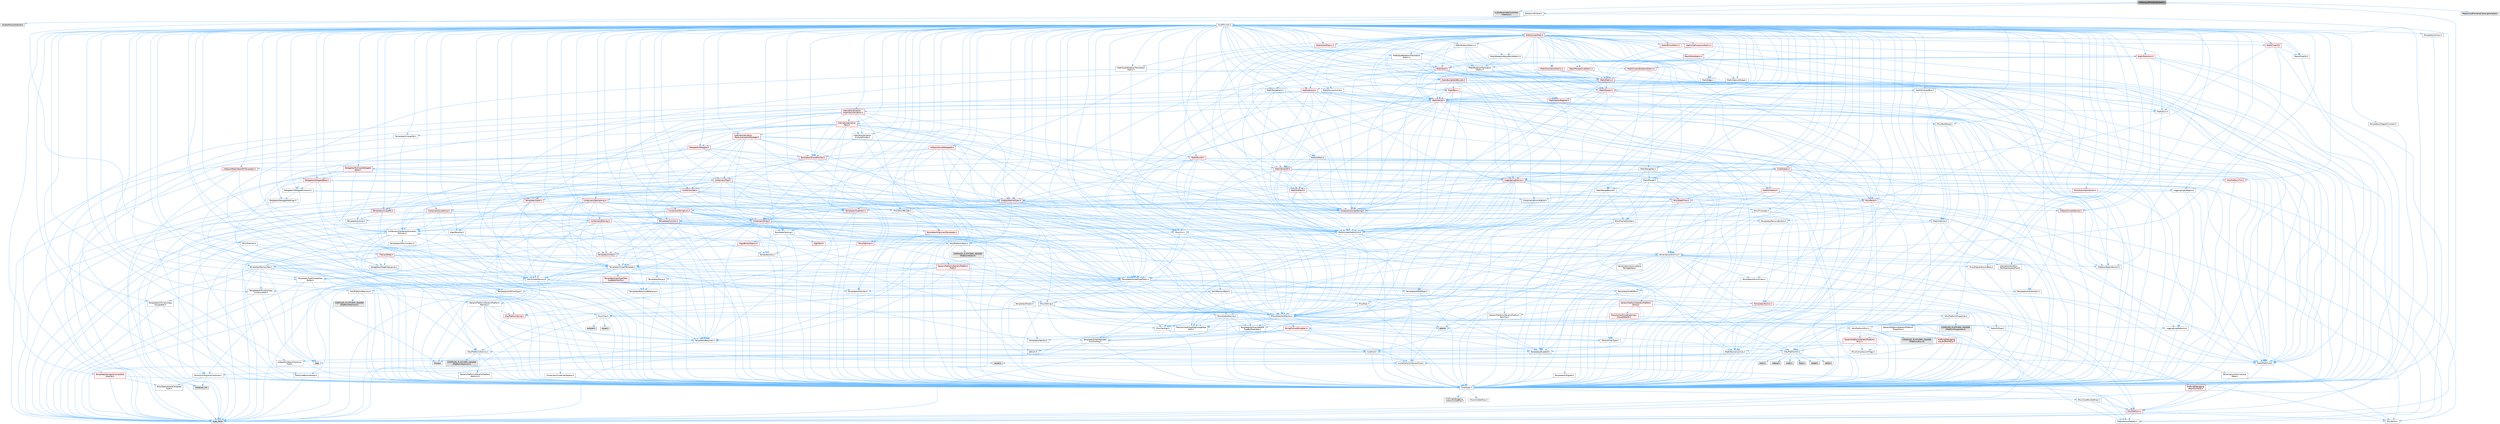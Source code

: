 digraph "MetasoundFrontendLiteral.h"
{
 // INTERACTIVE_SVG=YES
 // LATEX_PDF_SIZE
  bgcolor="transparent";
  edge [fontname=Helvetica,fontsize=10,labelfontname=Helvetica,labelfontsize=10];
  node [fontname=Helvetica,fontsize=10,shape=box,height=0.2,width=0.4];
  Node1 [id="Node000001",label="MetasoundFrontendLiteral.h",height=0.2,width=0.4,color="gray40", fillcolor="grey60", style="filled", fontcolor="black",tooltip=" "];
  Node1 -> Node2 [id="edge1_Node000001_Node000002",color="steelblue1",style="solid",tooltip=" "];
  Node2 [id="Node000002",label="AudioParameterController\lInterface.h",height=0.2,width=0.4,color="grey60", fillcolor="#E0E0E0", style="filled",tooltip=" "];
  Node1 -> Node3 [id="edge2_Node000001_Node000003",color="steelblue1",style="solid",tooltip=" "];
  Node3 [id="Node000003",label="MetasoundLiteral.h",height=0.2,width=0.4,color="grey40", fillcolor="white", style="filled",URL="$d3/d45/MetasoundLiteral_8h.html",tooltip=" "];
  Node3 -> Node4 [id="edge3_Node000003_Node000004",color="steelblue1",style="solid",tooltip=" "];
  Node4 [id="Node000004",label="CoreMinimal.h",height=0.2,width=0.4,color="grey40", fillcolor="white", style="filled",URL="$d7/d67/CoreMinimal_8h.html",tooltip=" "];
  Node4 -> Node5 [id="edge4_Node000004_Node000005",color="steelblue1",style="solid",tooltip=" "];
  Node5 [id="Node000005",label="CoreTypes.h",height=0.2,width=0.4,color="grey40", fillcolor="white", style="filled",URL="$dc/dec/CoreTypes_8h.html",tooltip=" "];
  Node5 -> Node6 [id="edge5_Node000005_Node000006",color="steelblue1",style="solid",tooltip=" "];
  Node6 [id="Node000006",label="HAL/Platform.h",height=0.2,width=0.4,color="red", fillcolor="#FFF0F0", style="filled",URL="$d9/dd0/Platform_8h.html",tooltip=" "];
  Node6 -> Node7 [id="edge6_Node000006_Node000007",color="steelblue1",style="solid",tooltip=" "];
  Node7 [id="Node000007",label="Misc/Build.h",height=0.2,width=0.4,color="grey40", fillcolor="white", style="filled",URL="$d3/dbb/Build_8h.html",tooltip=" "];
  Node6 -> Node9 [id="edge7_Node000006_Node000009",color="steelblue1",style="solid",tooltip=" "];
  Node9 [id="Node000009",label="type_traits",height=0.2,width=0.4,color="grey60", fillcolor="#E0E0E0", style="filled",tooltip=" "];
  Node6 -> Node10 [id="edge8_Node000006_Node000010",color="steelblue1",style="solid",tooltip=" "];
  Node10 [id="Node000010",label="PreprocessorHelpers.h",height=0.2,width=0.4,color="grey40", fillcolor="white", style="filled",URL="$db/ddb/PreprocessorHelpers_8h.html",tooltip=" "];
  Node5 -> Node16 [id="edge9_Node000005_Node000016",color="steelblue1",style="solid",tooltip=" "];
  Node16 [id="Node000016",label="ProfilingDebugging\l/UMemoryDefines.h",height=0.2,width=0.4,color="grey40", fillcolor="white", style="filled",URL="$d2/da2/UMemoryDefines_8h.html",tooltip=" "];
  Node5 -> Node17 [id="edge10_Node000005_Node000017",color="steelblue1",style="solid",tooltip=" "];
  Node17 [id="Node000017",label="Misc/CoreMiscDefines.h",height=0.2,width=0.4,color="grey40", fillcolor="white", style="filled",URL="$da/d38/CoreMiscDefines_8h.html",tooltip=" "];
  Node17 -> Node6 [id="edge11_Node000017_Node000006",color="steelblue1",style="solid",tooltip=" "];
  Node17 -> Node10 [id="edge12_Node000017_Node000010",color="steelblue1",style="solid",tooltip=" "];
  Node5 -> Node18 [id="edge13_Node000005_Node000018",color="steelblue1",style="solid",tooltip=" "];
  Node18 [id="Node000018",label="Misc/CoreDefines.h",height=0.2,width=0.4,color="grey40", fillcolor="white", style="filled",URL="$d3/dd2/CoreDefines_8h.html",tooltip=" "];
  Node4 -> Node19 [id="edge14_Node000004_Node000019",color="steelblue1",style="solid",tooltip=" "];
  Node19 [id="Node000019",label="CoreFwd.h",height=0.2,width=0.4,color="grey40", fillcolor="white", style="filled",URL="$d1/d1e/CoreFwd_8h.html",tooltip=" "];
  Node19 -> Node5 [id="edge15_Node000019_Node000005",color="steelblue1",style="solid",tooltip=" "];
  Node19 -> Node20 [id="edge16_Node000019_Node000020",color="steelblue1",style="solid",tooltip=" "];
  Node20 [id="Node000020",label="Containers/ContainersFwd.h",height=0.2,width=0.4,color="grey40", fillcolor="white", style="filled",URL="$d4/d0a/ContainersFwd_8h.html",tooltip=" "];
  Node20 -> Node6 [id="edge17_Node000020_Node000006",color="steelblue1",style="solid",tooltip=" "];
  Node20 -> Node5 [id="edge18_Node000020_Node000005",color="steelblue1",style="solid",tooltip=" "];
  Node20 -> Node21 [id="edge19_Node000020_Node000021",color="steelblue1",style="solid",tooltip=" "];
  Node21 [id="Node000021",label="Traits/IsContiguousContainer.h",height=0.2,width=0.4,color="grey40", fillcolor="white", style="filled",URL="$d5/d3c/IsContiguousContainer_8h.html",tooltip=" "];
  Node21 -> Node5 [id="edge20_Node000021_Node000005",color="steelblue1",style="solid",tooltip=" "];
  Node21 -> Node22 [id="edge21_Node000021_Node000022",color="steelblue1",style="solid",tooltip=" "];
  Node22 [id="Node000022",label="Misc/StaticAssertComplete\lType.h",height=0.2,width=0.4,color="grey40", fillcolor="white", style="filled",URL="$d5/d4e/StaticAssertCompleteType_8h.html",tooltip=" "];
  Node21 -> Node23 [id="edge22_Node000021_Node000023",color="steelblue1",style="solid",tooltip=" "];
  Node23 [id="Node000023",label="initializer_list",height=0.2,width=0.4,color="grey60", fillcolor="#E0E0E0", style="filled",tooltip=" "];
  Node19 -> Node24 [id="edge23_Node000019_Node000024",color="steelblue1",style="solid",tooltip=" "];
  Node24 [id="Node000024",label="Math/MathFwd.h",height=0.2,width=0.4,color="grey40", fillcolor="white", style="filled",URL="$d2/d10/MathFwd_8h.html",tooltip=" "];
  Node24 -> Node6 [id="edge24_Node000024_Node000006",color="steelblue1",style="solid",tooltip=" "];
  Node19 -> Node25 [id="edge25_Node000019_Node000025",color="steelblue1",style="solid",tooltip=" "];
  Node25 [id="Node000025",label="UObject/UObjectHierarchy\lFwd.h",height=0.2,width=0.4,color="grey40", fillcolor="white", style="filled",URL="$d3/d13/UObjectHierarchyFwd_8h.html",tooltip=" "];
  Node4 -> Node25 [id="edge26_Node000004_Node000025",color="steelblue1",style="solid",tooltip=" "];
  Node4 -> Node20 [id="edge27_Node000004_Node000020",color="steelblue1",style="solid",tooltip=" "];
  Node4 -> Node26 [id="edge28_Node000004_Node000026",color="steelblue1",style="solid",tooltip=" "];
  Node26 [id="Node000026",label="Misc/VarArgs.h",height=0.2,width=0.4,color="grey40", fillcolor="white", style="filled",URL="$d5/d6f/VarArgs_8h.html",tooltip=" "];
  Node26 -> Node5 [id="edge29_Node000026_Node000005",color="steelblue1",style="solid",tooltip=" "];
  Node4 -> Node27 [id="edge30_Node000004_Node000027",color="steelblue1",style="solid",tooltip=" "];
  Node27 [id="Node000027",label="Logging/LogVerbosity.h",height=0.2,width=0.4,color="grey40", fillcolor="white", style="filled",URL="$d2/d8f/LogVerbosity_8h.html",tooltip=" "];
  Node27 -> Node5 [id="edge31_Node000027_Node000005",color="steelblue1",style="solid",tooltip=" "];
  Node4 -> Node28 [id="edge32_Node000004_Node000028",color="steelblue1",style="solid",tooltip=" "];
  Node28 [id="Node000028",label="Misc/OutputDevice.h",height=0.2,width=0.4,color="grey40", fillcolor="white", style="filled",URL="$d7/d32/OutputDevice_8h.html",tooltip=" "];
  Node28 -> Node19 [id="edge33_Node000028_Node000019",color="steelblue1",style="solid",tooltip=" "];
  Node28 -> Node5 [id="edge34_Node000028_Node000005",color="steelblue1",style="solid",tooltip=" "];
  Node28 -> Node27 [id="edge35_Node000028_Node000027",color="steelblue1",style="solid",tooltip=" "];
  Node28 -> Node26 [id="edge36_Node000028_Node000026",color="steelblue1",style="solid",tooltip=" "];
  Node28 -> Node29 [id="edge37_Node000028_Node000029",color="steelblue1",style="solid",tooltip=" "];
  Node29 [id="Node000029",label="Templates/IsArrayOrRefOf\lTypeByPredicate.h",height=0.2,width=0.4,color="grey40", fillcolor="white", style="filled",URL="$d6/da1/IsArrayOrRefOfTypeByPredicate_8h.html",tooltip=" "];
  Node29 -> Node5 [id="edge38_Node000029_Node000005",color="steelblue1",style="solid",tooltip=" "];
  Node28 -> Node30 [id="edge39_Node000028_Node000030",color="steelblue1",style="solid",tooltip=" "];
  Node30 [id="Node000030",label="Templates/IsValidVariadic\lFunctionArg.h",height=0.2,width=0.4,color="grey40", fillcolor="white", style="filled",URL="$d0/dc8/IsValidVariadicFunctionArg_8h.html",tooltip=" "];
  Node30 -> Node5 [id="edge40_Node000030_Node000005",color="steelblue1",style="solid",tooltip=" "];
  Node30 -> Node31 [id="edge41_Node000030_Node000031",color="steelblue1",style="solid",tooltip=" "];
  Node31 [id="Node000031",label="IsEnum.h",height=0.2,width=0.4,color="grey40", fillcolor="white", style="filled",URL="$d4/de5/IsEnum_8h.html",tooltip=" "];
  Node30 -> Node9 [id="edge42_Node000030_Node000009",color="steelblue1",style="solid",tooltip=" "];
  Node28 -> Node32 [id="edge43_Node000028_Node000032",color="steelblue1",style="solid",tooltip=" "];
  Node32 [id="Node000032",label="Traits/IsCharEncodingCompatible\lWith.h",height=0.2,width=0.4,color="grey40", fillcolor="white", style="filled",URL="$df/dd1/IsCharEncodingCompatibleWith_8h.html",tooltip=" "];
  Node32 -> Node9 [id="edge44_Node000032_Node000009",color="steelblue1",style="solid",tooltip=" "];
  Node32 -> Node33 [id="edge45_Node000032_Node000033",color="steelblue1",style="solid",tooltip=" "];
  Node33 [id="Node000033",label="Traits/IsCharType.h",height=0.2,width=0.4,color="grey40", fillcolor="white", style="filled",URL="$db/d51/IsCharType_8h.html",tooltip=" "];
  Node33 -> Node5 [id="edge46_Node000033_Node000005",color="steelblue1",style="solid",tooltip=" "];
  Node4 -> Node34 [id="edge47_Node000004_Node000034",color="steelblue1",style="solid",tooltip=" "];
  Node34 [id="Node000034",label="HAL/PlatformCrt.h",height=0.2,width=0.4,color="grey40", fillcolor="white", style="filled",URL="$d8/d75/PlatformCrt_8h.html",tooltip=" "];
  Node34 -> Node35 [id="edge48_Node000034_Node000035",color="steelblue1",style="solid",tooltip=" "];
  Node35 [id="Node000035",label="new",height=0.2,width=0.4,color="grey60", fillcolor="#E0E0E0", style="filled",tooltip=" "];
  Node34 -> Node36 [id="edge49_Node000034_Node000036",color="steelblue1",style="solid",tooltip=" "];
  Node36 [id="Node000036",label="wchar.h",height=0.2,width=0.4,color="grey60", fillcolor="#E0E0E0", style="filled",tooltip=" "];
  Node34 -> Node37 [id="edge50_Node000034_Node000037",color="steelblue1",style="solid",tooltip=" "];
  Node37 [id="Node000037",label="stddef.h",height=0.2,width=0.4,color="grey60", fillcolor="#E0E0E0", style="filled",tooltip=" "];
  Node34 -> Node38 [id="edge51_Node000034_Node000038",color="steelblue1",style="solid",tooltip=" "];
  Node38 [id="Node000038",label="stdlib.h",height=0.2,width=0.4,color="grey60", fillcolor="#E0E0E0", style="filled",tooltip=" "];
  Node34 -> Node39 [id="edge52_Node000034_Node000039",color="steelblue1",style="solid",tooltip=" "];
  Node39 [id="Node000039",label="stdio.h",height=0.2,width=0.4,color="grey60", fillcolor="#E0E0E0", style="filled",tooltip=" "];
  Node34 -> Node40 [id="edge53_Node000034_Node000040",color="steelblue1",style="solid",tooltip=" "];
  Node40 [id="Node000040",label="stdarg.h",height=0.2,width=0.4,color="grey60", fillcolor="#E0E0E0", style="filled",tooltip=" "];
  Node34 -> Node41 [id="edge54_Node000034_Node000041",color="steelblue1",style="solid",tooltip=" "];
  Node41 [id="Node000041",label="math.h",height=0.2,width=0.4,color="grey60", fillcolor="#E0E0E0", style="filled",tooltip=" "];
  Node34 -> Node42 [id="edge55_Node000034_Node000042",color="steelblue1",style="solid",tooltip=" "];
  Node42 [id="Node000042",label="float.h",height=0.2,width=0.4,color="grey60", fillcolor="#E0E0E0", style="filled",tooltip=" "];
  Node34 -> Node43 [id="edge56_Node000034_Node000043",color="steelblue1",style="solid",tooltip=" "];
  Node43 [id="Node000043",label="string.h",height=0.2,width=0.4,color="grey60", fillcolor="#E0E0E0", style="filled",tooltip=" "];
  Node4 -> Node44 [id="edge57_Node000004_Node000044",color="steelblue1",style="solid",tooltip=" "];
  Node44 [id="Node000044",label="HAL/PlatformMisc.h",height=0.2,width=0.4,color="grey40", fillcolor="white", style="filled",URL="$d0/df5/PlatformMisc_8h.html",tooltip=" "];
  Node44 -> Node5 [id="edge58_Node000044_Node000005",color="steelblue1",style="solid",tooltip=" "];
  Node44 -> Node45 [id="edge59_Node000044_Node000045",color="steelblue1",style="solid",tooltip=" "];
  Node45 [id="Node000045",label="GenericPlatform/GenericPlatform\lMisc.h",height=0.2,width=0.4,color="red", fillcolor="#FFF0F0", style="filled",URL="$db/d9a/GenericPlatformMisc_8h.html",tooltip=" "];
  Node45 -> Node19 [id="edge60_Node000045_Node000019",color="steelblue1",style="solid",tooltip=" "];
  Node45 -> Node5 [id="edge61_Node000045_Node000005",color="steelblue1",style="solid",tooltip=" "];
  Node45 -> Node34 [id="edge62_Node000045_Node000034",color="steelblue1",style="solid",tooltip=" "];
  Node45 -> Node49 [id="edge63_Node000045_Node000049",color="steelblue1",style="solid",tooltip=" "];
  Node49 [id="Node000049",label="Math/NumericLimits.h",height=0.2,width=0.4,color="grey40", fillcolor="white", style="filled",URL="$df/d1b/NumericLimits_8h.html",tooltip=" "];
  Node49 -> Node5 [id="edge64_Node000049_Node000005",color="steelblue1",style="solid",tooltip=" "];
  Node45 -> Node50 [id="edge65_Node000045_Node000050",color="steelblue1",style="solid",tooltip=" "];
  Node50 [id="Node000050",label="Misc/CompressionFlags.h",height=0.2,width=0.4,color="grey40", fillcolor="white", style="filled",URL="$d9/d76/CompressionFlags_8h.html",tooltip=" "];
  Node44 -> Node54 [id="edge66_Node000044_Node000054",color="steelblue1",style="solid",tooltip=" "];
  Node54 [id="Node000054",label="COMPILED_PLATFORM_HEADER\l(PlatformMisc.h)",height=0.2,width=0.4,color="grey60", fillcolor="#E0E0E0", style="filled",tooltip=" "];
  Node44 -> Node55 [id="edge67_Node000044_Node000055",color="steelblue1",style="solid",tooltip=" "];
  Node55 [id="Node000055",label="ProfilingDebugging\l/CpuProfilerTrace.h",height=0.2,width=0.4,color="red", fillcolor="#FFF0F0", style="filled",URL="$da/dcb/CpuProfilerTrace_8h.html",tooltip=" "];
  Node55 -> Node5 [id="edge68_Node000055_Node000005",color="steelblue1",style="solid",tooltip=" "];
  Node55 -> Node20 [id="edge69_Node000055_Node000020",color="steelblue1",style="solid",tooltip=" "];
  Node55 -> Node56 [id="edge70_Node000055_Node000056",color="steelblue1",style="solid",tooltip=" "];
  Node56 [id="Node000056",label="HAL/PlatformAtomics.h",height=0.2,width=0.4,color="grey40", fillcolor="white", style="filled",URL="$d3/d36/PlatformAtomics_8h.html",tooltip=" "];
  Node56 -> Node5 [id="edge71_Node000056_Node000005",color="steelblue1",style="solid",tooltip=" "];
  Node56 -> Node57 [id="edge72_Node000056_Node000057",color="steelblue1",style="solid",tooltip=" "];
  Node57 [id="Node000057",label="GenericPlatform/GenericPlatform\lAtomics.h",height=0.2,width=0.4,color="grey40", fillcolor="white", style="filled",URL="$da/d72/GenericPlatformAtomics_8h.html",tooltip=" "];
  Node57 -> Node5 [id="edge73_Node000057_Node000005",color="steelblue1",style="solid",tooltip=" "];
  Node56 -> Node58 [id="edge74_Node000056_Node000058",color="steelblue1",style="solid",tooltip=" "];
  Node58 [id="Node000058",label="COMPILED_PLATFORM_HEADER\l(PlatformAtomics.h)",height=0.2,width=0.4,color="grey60", fillcolor="#E0E0E0", style="filled",tooltip=" "];
  Node55 -> Node10 [id="edge75_Node000055_Node000010",color="steelblue1",style="solid",tooltip=" "];
  Node55 -> Node7 [id="edge76_Node000055_Node000007",color="steelblue1",style="solid",tooltip=" "];
  Node4 -> Node63 [id="edge77_Node000004_Node000063",color="steelblue1",style="solid",tooltip=" "];
  Node63 [id="Node000063",label="Misc/AssertionMacros.h",height=0.2,width=0.4,color="grey40", fillcolor="white", style="filled",URL="$d0/dfa/AssertionMacros_8h.html",tooltip=" "];
  Node63 -> Node5 [id="edge78_Node000063_Node000005",color="steelblue1",style="solid",tooltip=" "];
  Node63 -> Node6 [id="edge79_Node000063_Node000006",color="steelblue1",style="solid",tooltip=" "];
  Node63 -> Node44 [id="edge80_Node000063_Node000044",color="steelblue1",style="solid",tooltip=" "];
  Node63 -> Node10 [id="edge81_Node000063_Node000010",color="steelblue1",style="solid",tooltip=" "];
  Node63 -> Node64 [id="edge82_Node000063_Node000064",color="steelblue1",style="solid",tooltip=" "];
  Node64 [id="Node000064",label="Templates/EnableIf.h",height=0.2,width=0.4,color="grey40", fillcolor="white", style="filled",URL="$d7/d60/EnableIf_8h.html",tooltip=" "];
  Node64 -> Node5 [id="edge83_Node000064_Node000005",color="steelblue1",style="solid",tooltip=" "];
  Node63 -> Node29 [id="edge84_Node000063_Node000029",color="steelblue1",style="solid",tooltip=" "];
  Node63 -> Node30 [id="edge85_Node000063_Node000030",color="steelblue1",style="solid",tooltip=" "];
  Node63 -> Node32 [id="edge86_Node000063_Node000032",color="steelblue1",style="solid",tooltip=" "];
  Node63 -> Node26 [id="edge87_Node000063_Node000026",color="steelblue1",style="solid",tooltip=" "];
  Node63 -> Node65 [id="edge88_Node000063_Node000065",color="steelblue1",style="solid",tooltip=" "];
  Node65 [id="Node000065",label="String/FormatStringSan.h",height=0.2,width=0.4,color="red", fillcolor="#FFF0F0", style="filled",URL="$d3/d8b/FormatStringSan_8h.html",tooltip=" "];
  Node65 -> Node9 [id="edge89_Node000065_Node000009",color="steelblue1",style="solid",tooltip=" "];
  Node65 -> Node5 [id="edge90_Node000065_Node000005",color="steelblue1",style="solid",tooltip=" "];
  Node65 -> Node66 [id="edge91_Node000065_Node000066",color="steelblue1",style="solid",tooltip=" "];
  Node66 [id="Node000066",label="Templates/Requires.h",height=0.2,width=0.4,color="grey40", fillcolor="white", style="filled",URL="$dc/d96/Requires_8h.html",tooltip=" "];
  Node66 -> Node64 [id="edge92_Node000066_Node000064",color="steelblue1",style="solid",tooltip=" "];
  Node66 -> Node9 [id="edge93_Node000066_Node000009",color="steelblue1",style="solid",tooltip=" "];
  Node65 -> Node67 [id="edge94_Node000065_Node000067",color="steelblue1",style="solid",tooltip=" "];
  Node67 [id="Node000067",label="Templates/Identity.h",height=0.2,width=0.4,color="grey40", fillcolor="white", style="filled",URL="$d0/dd5/Identity_8h.html",tooltip=" "];
  Node65 -> Node30 [id="edge95_Node000065_Node000030",color="steelblue1",style="solid",tooltip=" "];
  Node65 -> Node33 [id="edge96_Node000065_Node000033",color="steelblue1",style="solid",tooltip=" "];
  Node65 -> Node20 [id="edge97_Node000065_Node000020",color="steelblue1",style="solid",tooltip=" "];
  Node63 -> Node71 [id="edge98_Node000063_Node000071",color="steelblue1",style="solid",tooltip=" "];
  Node71 [id="Node000071",label="atomic",height=0.2,width=0.4,color="grey60", fillcolor="#E0E0E0", style="filled",tooltip=" "];
  Node4 -> Node72 [id="edge99_Node000004_Node000072",color="steelblue1",style="solid",tooltip=" "];
  Node72 [id="Node000072",label="Templates/IsPointer.h",height=0.2,width=0.4,color="grey40", fillcolor="white", style="filled",URL="$d7/d05/IsPointer_8h.html",tooltip=" "];
  Node72 -> Node5 [id="edge100_Node000072_Node000005",color="steelblue1",style="solid",tooltip=" "];
  Node4 -> Node73 [id="edge101_Node000004_Node000073",color="steelblue1",style="solid",tooltip=" "];
  Node73 [id="Node000073",label="HAL/PlatformMemory.h",height=0.2,width=0.4,color="grey40", fillcolor="white", style="filled",URL="$de/d68/PlatformMemory_8h.html",tooltip=" "];
  Node73 -> Node5 [id="edge102_Node000073_Node000005",color="steelblue1",style="solid",tooltip=" "];
  Node73 -> Node74 [id="edge103_Node000073_Node000074",color="steelblue1",style="solid",tooltip=" "];
  Node74 [id="Node000074",label="GenericPlatform/GenericPlatform\lMemory.h",height=0.2,width=0.4,color="grey40", fillcolor="white", style="filled",URL="$dd/d22/GenericPlatformMemory_8h.html",tooltip=" "];
  Node74 -> Node19 [id="edge104_Node000074_Node000019",color="steelblue1",style="solid",tooltip=" "];
  Node74 -> Node5 [id="edge105_Node000074_Node000005",color="steelblue1",style="solid",tooltip=" "];
  Node74 -> Node75 [id="edge106_Node000074_Node000075",color="steelblue1",style="solid",tooltip=" "];
  Node75 [id="Node000075",label="HAL/PlatformString.h",height=0.2,width=0.4,color="red", fillcolor="#FFF0F0", style="filled",URL="$db/db5/PlatformString_8h.html",tooltip=" "];
  Node75 -> Node5 [id="edge107_Node000075_Node000005",color="steelblue1",style="solid",tooltip=" "];
  Node74 -> Node43 [id="edge108_Node000074_Node000043",color="steelblue1",style="solid",tooltip=" "];
  Node74 -> Node36 [id="edge109_Node000074_Node000036",color="steelblue1",style="solid",tooltip=" "];
  Node73 -> Node77 [id="edge110_Node000073_Node000077",color="steelblue1",style="solid",tooltip=" "];
  Node77 [id="Node000077",label="COMPILED_PLATFORM_HEADER\l(PlatformMemory.h)",height=0.2,width=0.4,color="grey60", fillcolor="#E0E0E0", style="filled",tooltip=" "];
  Node4 -> Node56 [id="edge111_Node000004_Node000056",color="steelblue1",style="solid",tooltip=" "];
  Node4 -> Node78 [id="edge112_Node000004_Node000078",color="steelblue1",style="solid",tooltip=" "];
  Node78 [id="Node000078",label="Misc/Exec.h",height=0.2,width=0.4,color="grey40", fillcolor="white", style="filled",URL="$de/ddb/Exec_8h.html",tooltip=" "];
  Node78 -> Node5 [id="edge113_Node000078_Node000005",color="steelblue1",style="solid",tooltip=" "];
  Node78 -> Node63 [id="edge114_Node000078_Node000063",color="steelblue1",style="solid",tooltip=" "];
  Node4 -> Node79 [id="edge115_Node000004_Node000079",color="steelblue1",style="solid",tooltip=" "];
  Node79 [id="Node000079",label="HAL/MemoryBase.h",height=0.2,width=0.4,color="grey40", fillcolor="white", style="filled",URL="$d6/d9f/MemoryBase_8h.html",tooltip=" "];
  Node79 -> Node5 [id="edge116_Node000079_Node000005",color="steelblue1",style="solid",tooltip=" "];
  Node79 -> Node56 [id="edge117_Node000079_Node000056",color="steelblue1",style="solid",tooltip=" "];
  Node79 -> Node34 [id="edge118_Node000079_Node000034",color="steelblue1",style="solid",tooltip=" "];
  Node79 -> Node78 [id="edge119_Node000079_Node000078",color="steelblue1",style="solid",tooltip=" "];
  Node79 -> Node28 [id="edge120_Node000079_Node000028",color="steelblue1",style="solid",tooltip=" "];
  Node79 -> Node80 [id="edge121_Node000079_Node000080",color="steelblue1",style="solid",tooltip=" "];
  Node80 [id="Node000080",label="Templates/Atomic.h",height=0.2,width=0.4,color="red", fillcolor="#FFF0F0", style="filled",URL="$d3/d91/Atomic_8h.html",tooltip=" "];
  Node80 -> Node88 [id="edge122_Node000080_Node000088",color="steelblue1",style="solid",tooltip=" "];
  Node88 [id="Node000088",label="Traits/IntType.h",height=0.2,width=0.4,color="grey40", fillcolor="white", style="filled",URL="$d7/deb/IntType_8h.html",tooltip=" "];
  Node88 -> Node6 [id="edge123_Node000088_Node000006",color="steelblue1",style="solid",tooltip=" "];
  Node80 -> Node71 [id="edge124_Node000080_Node000071",color="steelblue1",style="solid",tooltip=" "];
  Node4 -> Node89 [id="edge125_Node000004_Node000089",color="steelblue1",style="solid",tooltip=" "];
  Node89 [id="Node000089",label="HAL/UnrealMemory.h",height=0.2,width=0.4,color="grey40", fillcolor="white", style="filled",URL="$d9/d96/UnrealMemory_8h.html",tooltip=" "];
  Node89 -> Node5 [id="edge126_Node000089_Node000005",color="steelblue1",style="solid",tooltip=" "];
  Node89 -> Node74 [id="edge127_Node000089_Node000074",color="steelblue1",style="solid",tooltip=" "];
  Node89 -> Node79 [id="edge128_Node000089_Node000079",color="steelblue1",style="solid",tooltip=" "];
  Node89 -> Node73 [id="edge129_Node000089_Node000073",color="steelblue1",style="solid",tooltip=" "];
  Node89 -> Node90 [id="edge130_Node000089_Node000090",color="steelblue1",style="solid",tooltip=" "];
  Node90 [id="Node000090",label="ProfilingDebugging\l/MemoryTrace.h",height=0.2,width=0.4,color="red", fillcolor="#FFF0F0", style="filled",URL="$da/dd7/MemoryTrace_8h.html",tooltip=" "];
  Node90 -> Node6 [id="edge131_Node000090_Node000006",color="steelblue1",style="solid",tooltip=" "];
  Node89 -> Node72 [id="edge132_Node000089_Node000072",color="steelblue1",style="solid",tooltip=" "];
  Node4 -> Node91 [id="edge133_Node000004_Node000091",color="steelblue1",style="solid",tooltip=" "];
  Node91 [id="Node000091",label="Templates/IsArithmetic.h",height=0.2,width=0.4,color="grey40", fillcolor="white", style="filled",URL="$d2/d5d/IsArithmetic_8h.html",tooltip=" "];
  Node91 -> Node5 [id="edge134_Node000091_Node000005",color="steelblue1",style="solid",tooltip=" "];
  Node4 -> Node85 [id="edge135_Node000004_Node000085",color="steelblue1",style="solid",tooltip=" "];
  Node85 [id="Node000085",label="Templates/AndOrNot.h",height=0.2,width=0.4,color="grey40", fillcolor="white", style="filled",URL="$db/d0a/AndOrNot_8h.html",tooltip=" "];
  Node85 -> Node5 [id="edge136_Node000085_Node000005",color="steelblue1",style="solid",tooltip=" "];
  Node4 -> Node92 [id="edge137_Node000004_Node000092",color="steelblue1",style="solid",tooltip=" "];
  Node92 [id="Node000092",label="Templates/IsPODType.h",height=0.2,width=0.4,color="grey40", fillcolor="white", style="filled",URL="$d7/db1/IsPODType_8h.html",tooltip=" "];
  Node92 -> Node5 [id="edge138_Node000092_Node000005",color="steelblue1",style="solid",tooltip=" "];
  Node4 -> Node93 [id="edge139_Node000004_Node000093",color="steelblue1",style="solid",tooltip=" "];
  Node93 [id="Node000093",label="Templates/IsUECoreType.h",height=0.2,width=0.4,color="grey40", fillcolor="white", style="filled",URL="$d1/db8/IsUECoreType_8h.html",tooltip=" "];
  Node93 -> Node5 [id="edge140_Node000093_Node000005",color="steelblue1",style="solid",tooltip=" "];
  Node93 -> Node9 [id="edge141_Node000093_Node000009",color="steelblue1",style="solid",tooltip=" "];
  Node4 -> Node86 [id="edge142_Node000004_Node000086",color="steelblue1",style="solid",tooltip=" "];
  Node86 [id="Node000086",label="Templates/IsTriviallyCopy\lConstructible.h",height=0.2,width=0.4,color="grey40", fillcolor="white", style="filled",URL="$d3/d78/IsTriviallyCopyConstructible_8h.html",tooltip=" "];
  Node86 -> Node5 [id="edge143_Node000086_Node000005",color="steelblue1",style="solid",tooltip=" "];
  Node86 -> Node9 [id="edge144_Node000086_Node000009",color="steelblue1",style="solid",tooltip=" "];
  Node4 -> Node94 [id="edge145_Node000004_Node000094",color="steelblue1",style="solid",tooltip=" "];
  Node94 [id="Node000094",label="Templates/UnrealTypeTraits.h",height=0.2,width=0.4,color="grey40", fillcolor="white", style="filled",URL="$d2/d2d/UnrealTypeTraits_8h.html",tooltip=" "];
  Node94 -> Node5 [id="edge146_Node000094_Node000005",color="steelblue1",style="solid",tooltip=" "];
  Node94 -> Node72 [id="edge147_Node000094_Node000072",color="steelblue1",style="solid",tooltip=" "];
  Node94 -> Node63 [id="edge148_Node000094_Node000063",color="steelblue1",style="solid",tooltip=" "];
  Node94 -> Node85 [id="edge149_Node000094_Node000085",color="steelblue1",style="solid",tooltip=" "];
  Node94 -> Node64 [id="edge150_Node000094_Node000064",color="steelblue1",style="solid",tooltip=" "];
  Node94 -> Node91 [id="edge151_Node000094_Node000091",color="steelblue1",style="solid",tooltip=" "];
  Node94 -> Node31 [id="edge152_Node000094_Node000031",color="steelblue1",style="solid",tooltip=" "];
  Node94 -> Node95 [id="edge153_Node000094_Node000095",color="steelblue1",style="solid",tooltip=" "];
  Node95 [id="Node000095",label="Templates/Models.h",height=0.2,width=0.4,color="grey40", fillcolor="white", style="filled",URL="$d3/d0c/Models_8h.html",tooltip=" "];
  Node95 -> Node67 [id="edge154_Node000095_Node000067",color="steelblue1",style="solid",tooltip=" "];
  Node94 -> Node92 [id="edge155_Node000094_Node000092",color="steelblue1",style="solid",tooltip=" "];
  Node94 -> Node93 [id="edge156_Node000094_Node000093",color="steelblue1",style="solid",tooltip=" "];
  Node94 -> Node86 [id="edge157_Node000094_Node000086",color="steelblue1",style="solid",tooltip=" "];
  Node4 -> Node64 [id="edge158_Node000004_Node000064",color="steelblue1",style="solid",tooltip=" "];
  Node4 -> Node96 [id="edge159_Node000004_Node000096",color="steelblue1",style="solid",tooltip=" "];
  Node96 [id="Node000096",label="Templates/RemoveReference.h",height=0.2,width=0.4,color="grey40", fillcolor="white", style="filled",URL="$da/dbe/RemoveReference_8h.html",tooltip=" "];
  Node96 -> Node5 [id="edge160_Node000096_Node000005",color="steelblue1",style="solid",tooltip=" "];
  Node4 -> Node97 [id="edge161_Node000004_Node000097",color="steelblue1",style="solid",tooltip=" "];
  Node97 [id="Node000097",label="Templates/IntegralConstant.h",height=0.2,width=0.4,color="grey40", fillcolor="white", style="filled",URL="$db/d1b/IntegralConstant_8h.html",tooltip=" "];
  Node97 -> Node5 [id="edge162_Node000097_Node000005",color="steelblue1",style="solid",tooltip=" "];
  Node4 -> Node98 [id="edge163_Node000004_Node000098",color="steelblue1",style="solid",tooltip=" "];
  Node98 [id="Node000098",label="Templates/IsClass.h",height=0.2,width=0.4,color="grey40", fillcolor="white", style="filled",URL="$db/dcb/IsClass_8h.html",tooltip=" "];
  Node98 -> Node5 [id="edge164_Node000098_Node000005",color="steelblue1",style="solid",tooltip=" "];
  Node4 -> Node99 [id="edge165_Node000004_Node000099",color="steelblue1",style="solid",tooltip=" "];
  Node99 [id="Node000099",label="Templates/TypeCompatible\lBytes.h",height=0.2,width=0.4,color="grey40", fillcolor="white", style="filled",URL="$df/d0a/TypeCompatibleBytes_8h.html",tooltip=" "];
  Node99 -> Node5 [id="edge166_Node000099_Node000005",color="steelblue1",style="solid",tooltip=" "];
  Node99 -> Node43 [id="edge167_Node000099_Node000043",color="steelblue1",style="solid",tooltip=" "];
  Node99 -> Node35 [id="edge168_Node000099_Node000035",color="steelblue1",style="solid",tooltip=" "];
  Node99 -> Node9 [id="edge169_Node000099_Node000009",color="steelblue1",style="solid",tooltip=" "];
  Node4 -> Node21 [id="edge170_Node000004_Node000021",color="steelblue1",style="solid",tooltip=" "];
  Node4 -> Node100 [id="edge171_Node000004_Node000100",color="steelblue1",style="solid",tooltip=" "];
  Node100 [id="Node000100",label="Templates/UnrealTemplate.h",height=0.2,width=0.4,color="grey40", fillcolor="white", style="filled",URL="$d4/d24/UnrealTemplate_8h.html",tooltip=" "];
  Node100 -> Node5 [id="edge172_Node000100_Node000005",color="steelblue1",style="solid",tooltip=" "];
  Node100 -> Node72 [id="edge173_Node000100_Node000072",color="steelblue1",style="solid",tooltip=" "];
  Node100 -> Node89 [id="edge174_Node000100_Node000089",color="steelblue1",style="solid",tooltip=" "];
  Node100 -> Node101 [id="edge175_Node000100_Node000101",color="steelblue1",style="solid",tooltip=" "];
  Node101 [id="Node000101",label="Templates/CopyQualifiers\lAndRefsFromTo.h",height=0.2,width=0.4,color="red", fillcolor="#FFF0F0", style="filled",URL="$d3/db3/CopyQualifiersAndRefsFromTo_8h.html",tooltip=" "];
  Node100 -> Node94 [id="edge176_Node000100_Node000094",color="steelblue1",style="solid",tooltip=" "];
  Node100 -> Node96 [id="edge177_Node000100_Node000096",color="steelblue1",style="solid",tooltip=" "];
  Node100 -> Node66 [id="edge178_Node000100_Node000066",color="steelblue1",style="solid",tooltip=" "];
  Node100 -> Node99 [id="edge179_Node000100_Node000099",color="steelblue1",style="solid",tooltip=" "];
  Node100 -> Node67 [id="edge180_Node000100_Node000067",color="steelblue1",style="solid",tooltip=" "];
  Node100 -> Node21 [id="edge181_Node000100_Node000021",color="steelblue1",style="solid",tooltip=" "];
  Node100 -> Node103 [id="edge182_Node000100_Node000103",color="steelblue1",style="solid",tooltip=" "];
  Node103 [id="Node000103",label="Traits/UseBitwiseSwap.h",height=0.2,width=0.4,color="grey40", fillcolor="white", style="filled",URL="$db/df3/UseBitwiseSwap_8h.html",tooltip=" "];
  Node103 -> Node5 [id="edge183_Node000103_Node000005",color="steelblue1",style="solid",tooltip=" "];
  Node103 -> Node9 [id="edge184_Node000103_Node000009",color="steelblue1",style="solid",tooltip=" "];
  Node100 -> Node9 [id="edge185_Node000100_Node000009",color="steelblue1",style="solid",tooltip=" "];
  Node4 -> Node49 [id="edge186_Node000004_Node000049",color="steelblue1",style="solid",tooltip=" "];
  Node4 -> Node104 [id="edge187_Node000004_Node000104",color="steelblue1",style="solid",tooltip=" "];
  Node104 [id="Node000104",label="HAL/PlatformMath.h",height=0.2,width=0.4,color="grey40", fillcolor="white", style="filled",URL="$dc/d53/PlatformMath_8h.html",tooltip=" "];
  Node104 -> Node5 [id="edge188_Node000104_Node000005",color="steelblue1",style="solid",tooltip=" "];
  Node104 -> Node105 [id="edge189_Node000104_Node000105",color="steelblue1",style="solid",tooltip=" "];
  Node105 [id="Node000105",label="GenericPlatform/GenericPlatform\lMath.h",height=0.2,width=0.4,color="red", fillcolor="#FFF0F0", style="filled",URL="$d5/d79/GenericPlatformMath_8h.html",tooltip=" "];
  Node105 -> Node5 [id="edge190_Node000105_Node000005",color="steelblue1",style="solid",tooltip=" "];
  Node105 -> Node20 [id="edge191_Node000105_Node000020",color="steelblue1",style="solid",tooltip=" "];
  Node105 -> Node34 [id="edge192_Node000105_Node000034",color="steelblue1",style="solid",tooltip=" "];
  Node105 -> Node85 [id="edge193_Node000105_Node000085",color="steelblue1",style="solid",tooltip=" "];
  Node105 -> Node106 [id="edge194_Node000105_Node000106",color="steelblue1",style="solid",tooltip=" "];
  Node106 [id="Node000106",label="Templates/Decay.h",height=0.2,width=0.4,color="grey40", fillcolor="white", style="filled",URL="$dd/d0f/Decay_8h.html",tooltip=" "];
  Node106 -> Node5 [id="edge195_Node000106_Node000005",color="steelblue1",style="solid",tooltip=" "];
  Node106 -> Node96 [id="edge196_Node000106_Node000096",color="steelblue1",style="solid",tooltip=" "];
  Node106 -> Node9 [id="edge197_Node000106_Node000009",color="steelblue1",style="solid",tooltip=" "];
  Node105 -> Node94 [id="edge198_Node000105_Node000094",color="steelblue1",style="solid",tooltip=" "];
  Node105 -> Node66 [id="edge199_Node000105_Node000066",color="steelblue1",style="solid",tooltip=" "];
  Node105 -> Node99 [id="edge200_Node000105_Node000099",color="steelblue1",style="solid",tooltip=" "];
  Node105 -> Node9 [id="edge201_Node000105_Node000009",color="steelblue1",style="solid",tooltip=" "];
  Node104 -> Node111 [id="edge202_Node000104_Node000111",color="steelblue1",style="solid",tooltip=" "];
  Node111 [id="Node000111",label="COMPILED_PLATFORM_HEADER\l(PlatformMath.h)",height=0.2,width=0.4,color="grey60", fillcolor="#E0E0E0", style="filled",tooltip=" "];
  Node4 -> Node87 [id="edge203_Node000004_Node000087",color="steelblue1",style="solid",tooltip=" "];
  Node87 [id="Node000087",label="Templates/IsTriviallyCopy\lAssignable.h",height=0.2,width=0.4,color="grey40", fillcolor="white", style="filled",URL="$d2/df2/IsTriviallyCopyAssignable_8h.html",tooltip=" "];
  Node87 -> Node5 [id="edge204_Node000087_Node000005",color="steelblue1",style="solid",tooltip=" "];
  Node87 -> Node9 [id="edge205_Node000087_Node000009",color="steelblue1",style="solid",tooltip=" "];
  Node4 -> Node112 [id="edge206_Node000004_Node000112",color="steelblue1",style="solid",tooltip=" "];
  Node112 [id="Node000112",label="Templates/MemoryOps.h",height=0.2,width=0.4,color="grey40", fillcolor="white", style="filled",URL="$db/dea/MemoryOps_8h.html",tooltip=" "];
  Node112 -> Node5 [id="edge207_Node000112_Node000005",color="steelblue1",style="solid",tooltip=" "];
  Node112 -> Node89 [id="edge208_Node000112_Node000089",color="steelblue1",style="solid",tooltip=" "];
  Node112 -> Node87 [id="edge209_Node000112_Node000087",color="steelblue1",style="solid",tooltip=" "];
  Node112 -> Node86 [id="edge210_Node000112_Node000086",color="steelblue1",style="solid",tooltip=" "];
  Node112 -> Node66 [id="edge211_Node000112_Node000066",color="steelblue1",style="solid",tooltip=" "];
  Node112 -> Node94 [id="edge212_Node000112_Node000094",color="steelblue1",style="solid",tooltip=" "];
  Node112 -> Node103 [id="edge213_Node000112_Node000103",color="steelblue1",style="solid",tooltip=" "];
  Node112 -> Node35 [id="edge214_Node000112_Node000035",color="steelblue1",style="solid",tooltip=" "];
  Node112 -> Node9 [id="edge215_Node000112_Node000009",color="steelblue1",style="solid",tooltip=" "];
  Node4 -> Node113 [id="edge216_Node000004_Node000113",color="steelblue1",style="solid",tooltip=" "];
  Node113 [id="Node000113",label="Containers/ContainerAllocation\lPolicies.h",height=0.2,width=0.4,color="grey40", fillcolor="white", style="filled",URL="$d7/dff/ContainerAllocationPolicies_8h.html",tooltip=" "];
  Node113 -> Node5 [id="edge217_Node000113_Node000005",color="steelblue1",style="solid",tooltip=" "];
  Node113 -> Node114 [id="edge218_Node000113_Node000114",color="steelblue1",style="solid",tooltip=" "];
  Node114 [id="Node000114",label="Containers/ContainerHelpers.h",height=0.2,width=0.4,color="grey40", fillcolor="white", style="filled",URL="$d7/d33/ContainerHelpers_8h.html",tooltip=" "];
  Node114 -> Node5 [id="edge219_Node000114_Node000005",color="steelblue1",style="solid",tooltip=" "];
  Node113 -> Node113 [id="edge220_Node000113_Node000113",color="steelblue1",style="solid",tooltip=" "];
  Node113 -> Node104 [id="edge221_Node000113_Node000104",color="steelblue1",style="solid",tooltip=" "];
  Node113 -> Node89 [id="edge222_Node000113_Node000089",color="steelblue1",style="solid",tooltip=" "];
  Node113 -> Node49 [id="edge223_Node000113_Node000049",color="steelblue1",style="solid",tooltip=" "];
  Node113 -> Node63 [id="edge224_Node000113_Node000063",color="steelblue1",style="solid",tooltip=" "];
  Node113 -> Node115 [id="edge225_Node000113_Node000115",color="steelblue1",style="solid",tooltip=" "];
  Node115 [id="Node000115",label="Templates/IsPolymorphic.h",height=0.2,width=0.4,color="grey40", fillcolor="white", style="filled",URL="$dc/d20/IsPolymorphic_8h.html",tooltip=" "];
  Node113 -> Node112 [id="edge226_Node000113_Node000112",color="steelblue1",style="solid",tooltip=" "];
  Node113 -> Node99 [id="edge227_Node000113_Node000099",color="steelblue1",style="solid",tooltip=" "];
  Node113 -> Node9 [id="edge228_Node000113_Node000009",color="steelblue1",style="solid",tooltip=" "];
  Node4 -> Node116 [id="edge229_Node000004_Node000116",color="steelblue1",style="solid",tooltip=" "];
  Node116 [id="Node000116",label="Templates/IsEnumClass.h",height=0.2,width=0.4,color="grey40", fillcolor="white", style="filled",URL="$d7/d15/IsEnumClass_8h.html",tooltip=" "];
  Node116 -> Node5 [id="edge230_Node000116_Node000005",color="steelblue1",style="solid",tooltip=" "];
  Node116 -> Node85 [id="edge231_Node000116_Node000085",color="steelblue1",style="solid",tooltip=" "];
  Node4 -> Node117 [id="edge232_Node000004_Node000117",color="steelblue1",style="solid",tooltip=" "];
  Node117 [id="Node000117",label="HAL/PlatformProperties.h",height=0.2,width=0.4,color="grey40", fillcolor="white", style="filled",URL="$d9/db0/PlatformProperties_8h.html",tooltip=" "];
  Node117 -> Node5 [id="edge233_Node000117_Node000005",color="steelblue1",style="solid",tooltip=" "];
  Node117 -> Node118 [id="edge234_Node000117_Node000118",color="steelblue1",style="solid",tooltip=" "];
  Node118 [id="Node000118",label="GenericPlatform/GenericPlatform\lProperties.h",height=0.2,width=0.4,color="grey40", fillcolor="white", style="filled",URL="$d2/dcd/GenericPlatformProperties_8h.html",tooltip=" "];
  Node118 -> Node5 [id="edge235_Node000118_Node000005",color="steelblue1",style="solid",tooltip=" "];
  Node118 -> Node45 [id="edge236_Node000118_Node000045",color="steelblue1",style="solid",tooltip=" "];
  Node117 -> Node119 [id="edge237_Node000117_Node000119",color="steelblue1",style="solid",tooltip=" "];
  Node119 [id="Node000119",label="COMPILED_PLATFORM_HEADER\l(PlatformProperties.h)",height=0.2,width=0.4,color="grey60", fillcolor="#E0E0E0", style="filled",tooltip=" "];
  Node4 -> Node120 [id="edge238_Node000004_Node000120",color="steelblue1",style="solid",tooltip=" "];
  Node120 [id="Node000120",label="Misc/EngineVersionBase.h",height=0.2,width=0.4,color="grey40", fillcolor="white", style="filled",URL="$d5/d2b/EngineVersionBase_8h.html",tooltip=" "];
  Node120 -> Node5 [id="edge239_Node000120_Node000005",color="steelblue1",style="solid",tooltip=" "];
  Node4 -> Node121 [id="edge240_Node000004_Node000121",color="steelblue1",style="solid",tooltip=" "];
  Node121 [id="Node000121",label="Internationalization\l/TextNamespaceFwd.h",height=0.2,width=0.4,color="grey40", fillcolor="white", style="filled",URL="$d8/d97/TextNamespaceFwd_8h.html",tooltip=" "];
  Node121 -> Node5 [id="edge241_Node000121_Node000005",color="steelblue1",style="solid",tooltip=" "];
  Node4 -> Node122 [id="edge242_Node000004_Node000122",color="steelblue1",style="solid",tooltip=" "];
  Node122 [id="Node000122",label="Serialization/Archive.h",height=0.2,width=0.4,color="grey40", fillcolor="white", style="filled",URL="$d7/d3b/Archive_8h.html",tooltip=" "];
  Node122 -> Node19 [id="edge243_Node000122_Node000019",color="steelblue1",style="solid",tooltip=" "];
  Node122 -> Node5 [id="edge244_Node000122_Node000005",color="steelblue1",style="solid",tooltip=" "];
  Node122 -> Node117 [id="edge245_Node000122_Node000117",color="steelblue1",style="solid",tooltip=" "];
  Node122 -> Node121 [id="edge246_Node000122_Node000121",color="steelblue1",style="solid",tooltip=" "];
  Node122 -> Node24 [id="edge247_Node000122_Node000024",color="steelblue1",style="solid",tooltip=" "];
  Node122 -> Node63 [id="edge248_Node000122_Node000063",color="steelblue1",style="solid",tooltip=" "];
  Node122 -> Node7 [id="edge249_Node000122_Node000007",color="steelblue1",style="solid",tooltip=" "];
  Node122 -> Node50 [id="edge250_Node000122_Node000050",color="steelblue1",style="solid",tooltip=" "];
  Node122 -> Node120 [id="edge251_Node000122_Node000120",color="steelblue1",style="solid",tooltip=" "];
  Node122 -> Node26 [id="edge252_Node000122_Node000026",color="steelblue1",style="solid",tooltip=" "];
  Node122 -> Node123 [id="edge253_Node000122_Node000123",color="steelblue1",style="solid",tooltip=" "];
  Node123 [id="Node000123",label="Serialization/ArchiveCook\lData.h",height=0.2,width=0.4,color="grey40", fillcolor="white", style="filled",URL="$dc/db6/ArchiveCookData_8h.html",tooltip=" "];
  Node123 -> Node6 [id="edge254_Node000123_Node000006",color="steelblue1",style="solid",tooltip=" "];
  Node122 -> Node124 [id="edge255_Node000122_Node000124",color="steelblue1",style="solid",tooltip=" "];
  Node124 [id="Node000124",label="Serialization/ArchiveSave\lPackageData.h",height=0.2,width=0.4,color="grey40", fillcolor="white", style="filled",URL="$d1/d37/ArchiveSavePackageData_8h.html",tooltip=" "];
  Node122 -> Node64 [id="edge256_Node000122_Node000064",color="steelblue1",style="solid",tooltip=" "];
  Node122 -> Node29 [id="edge257_Node000122_Node000029",color="steelblue1",style="solid",tooltip=" "];
  Node122 -> Node116 [id="edge258_Node000122_Node000116",color="steelblue1",style="solid",tooltip=" "];
  Node122 -> Node109 [id="edge259_Node000122_Node000109",color="steelblue1",style="solid",tooltip=" "];
  Node109 [id="Node000109",label="Templates/IsSigned.h",height=0.2,width=0.4,color="grey40", fillcolor="white", style="filled",URL="$d8/dd8/IsSigned_8h.html",tooltip=" "];
  Node109 -> Node5 [id="edge260_Node000109_Node000005",color="steelblue1",style="solid",tooltip=" "];
  Node122 -> Node30 [id="edge261_Node000122_Node000030",color="steelblue1",style="solid",tooltip=" "];
  Node122 -> Node100 [id="edge262_Node000122_Node000100",color="steelblue1",style="solid",tooltip=" "];
  Node122 -> Node32 [id="edge263_Node000122_Node000032",color="steelblue1",style="solid",tooltip=" "];
  Node122 -> Node125 [id="edge264_Node000122_Node000125",color="steelblue1",style="solid",tooltip=" "];
  Node125 [id="Node000125",label="UObject/ObjectVersion.h",height=0.2,width=0.4,color="grey40", fillcolor="white", style="filled",URL="$da/d63/ObjectVersion_8h.html",tooltip=" "];
  Node125 -> Node5 [id="edge265_Node000125_Node000005",color="steelblue1",style="solid",tooltip=" "];
  Node4 -> Node126 [id="edge266_Node000004_Node000126",color="steelblue1",style="solid",tooltip=" "];
  Node126 [id="Node000126",label="Templates/Less.h",height=0.2,width=0.4,color="grey40", fillcolor="white", style="filled",URL="$de/dc8/Less_8h.html",tooltip=" "];
  Node126 -> Node5 [id="edge267_Node000126_Node000005",color="steelblue1",style="solid",tooltip=" "];
  Node126 -> Node100 [id="edge268_Node000126_Node000100",color="steelblue1",style="solid",tooltip=" "];
  Node4 -> Node127 [id="edge269_Node000004_Node000127",color="steelblue1",style="solid",tooltip=" "];
  Node127 [id="Node000127",label="Templates/Sorting.h",height=0.2,width=0.4,color="grey40", fillcolor="white", style="filled",URL="$d3/d9e/Sorting_8h.html",tooltip=" "];
  Node127 -> Node5 [id="edge270_Node000127_Node000005",color="steelblue1",style="solid",tooltip=" "];
  Node127 -> Node128 [id="edge271_Node000127_Node000128",color="steelblue1",style="solid",tooltip=" "];
  Node128 [id="Node000128",label="Algo/BinarySearch.h",height=0.2,width=0.4,color="red", fillcolor="#FFF0F0", style="filled",URL="$db/db4/BinarySearch_8h.html",tooltip=" "];
  Node128 -> Node130 [id="edge272_Node000128_Node000130",color="steelblue1",style="solid",tooltip=" "];
  Node130 [id="Node000130",label="Templates/Invoke.h",height=0.2,width=0.4,color="red", fillcolor="#FFF0F0", style="filled",URL="$d7/deb/Invoke_8h.html",tooltip=" "];
  Node130 -> Node5 [id="edge273_Node000130_Node000005",color="steelblue1",style="solid",tooltip=" "];
  Node130 -> Node100 [id="edge274_Node000130_Node000100",color="steelblue1",style="solid",tooltip=" "];
  Node130 -> Node9 [id="edge275_Node000130_Node000009",color="steelblue1",style="solid",tooltip=" "];
  Node128 -> Node126 [id="edge276_Node000128_Node000126",color="steelblue1",style="solid",tooltip=" "];
  Node127 -> Node132 [id="edge277_Node000127_Node000132",color="steelblue1",style="solid",tooltip=" "];
  Node132 [id="Node000132",label="Algo/Sort.h",height=0.2,width=0.4,color="red", fillcolor="#FFF0F0", style="filled",URL="$d1/d87/Sort_8h.html",tooltip=" "];
  Node127 -> Node104 [id="edge278_Node000127_Node000104",color="steelblue1",style="solid",tooltip=" "];
  Node127 -> Node126 [id="edge279_Node000127_Node000126",color="steelblue1",style="solid",tooltip=" "];
  Node4 -> Node138 [id="edge280_Node000004_Node000138",color="steelblue1",style="solid",tooltip=" "];
  Node138 [id="Node000138",label="Misc/Char.h",height=0.2,width=0.4,color="grey40", fillcolor="white", style="filled",URL="$d0/d58/Char_8h.html",tooltip=" "];
  Node138 -> Node5 [id="edge281_Node000138_Node000005",color="steelblue1",style="solid",tooltip=" "];
  Node138 -> Node88 [id="edge282_Node000138_Node000088",color="steelblue1",style="solid",tooltip=" "];
  Node138 -> Node139 [id="edge283_Node000138_Node000139",color="steelblue1",style="solid",tooltip=" "];
  Node139 [id="Node000139",label="ctype.h",height=0.2,width=0.4,color="grey60", fillcolor="#E0E0E0", style="filled",tooltip=" "];
  Node138 -> Node140 [id="edge284_Node000138_Node000140",color="steelblue1",style="solid",tooltip=" "];
  Node140 [id="Node000140",label="wctype.h",height=0.2,width=0.4,color="grey60", fillcolor="#E0E0E0", style="filled",tooltip=" "];
  Node138 -> Node9 [id="edge285_Node000138_Node000009",color="steelblue1",style="solid",tooltip=" "];
  Node4 -> Node141 [id="edge286_Node000004_Node000141",color="steelblue1",style="solid",tooltip=" "];
  Node141 [id="Node000141",label="GenericPlatform/GenericPlatform\lStricmp.h",height=0.2,width=0.4,color="grey40", fillcolor="white", style="filled",URL="$d2/d86/GenericPlatformStricmp_8h.html",tooltip=" "];
  Node141 -> Node5 [id="edge287_Node000141_Node000005",color="steelblue1",style="solid",tooltip=" "];
  Node4 -> Node142 [id="edge288_Node000004_Node000142",color="steelblue1",style="solid",tooltip=" "];
  Node142 [id="Node000142",label="GenericPlatform/GenericPlatform\lString.h",height=0.2,width=0.4,color="red", fillcolor="#FFF0F0", style="filled",URL="$dd/d20/GenericPlatformString_8h.html",tooltip=" "];
  Node142 -> Node5 [id="edge289_Node000142_Node000005",color="steelblue1",style="solid",tooltip=" "];
  Node142 -> Node141 [id="edge290_Node000142_Node000141",color="steelblue1",style="solid",tooltip=" "];
  Node142 -> Node64 [id="edge291_Node000142_Node000064",color="steelblue1",style="solid",tooltip=" "];
  Node142 -> Node32 [id="edge292_Node000142_Node000032",color="steelblue1",style="solid",tooltip=" "];
  Node142 -> Node143 [id="edge293_Node000142_Node000143",color="steelblue1",style="solid",tooltip=" "];
  Node143 [id="Node000143",label="Traits/IsCharEncodingSimply\lConvertibleTo.h",height=0.2,width=0.4,color="red", fillcolor="#FFF0F0", style="filled",URL="$d4/dee/IsCharEncodingSimplyConvertibleTo_8h.html",tooltip=" "];
  Node143 -> Node9 [id="edge294_Node000143_Node000009",color="steelblue1",style="solid",tooltip=" "];
  Node143 -> Node32 [id="edge295_Node000143_Node000032",color="steelblue1",style="solid",tooltip=" "];
  Node143 -> Node33 [id="edge296_Node000143_Node000033",color="steelblue1",style="solid",tooltip=" "];
  Node142 -> Node33 [id="edge297_Node000142_Node000033",color="steelblue1",style="solid",tooltip=" "];
  Node142 -> Node9 [id="edge298_Node000142_Node000009",color="steelblue1",style="solid",tooltip=" "];
  Node4 -> Node75 [id="edge299_Node000004_Node000075",color="steelblue1",style="solid",tooltip=" "];
  Node4 -> Node145 [id="edge300_Node000004_Node000145",color="steelblue1",style="solid",tooltip=" "];
  Node145 [id="Node000145",label="Misc/CString.h",height=0.2,width=0.4,color="grey40", fillcolor="white", style="filled",URL="$d2/d49/CString_8h.html",tooltip=" "];
  Node145 -> Node5 [id="edge301_Node000145_Node000005",color="steelblue1",style="solid",tooltip=" "];
  Node145 -> Node34 [id="edge302_Node000145_Node000034",color="steelblue1",style="solid",tooltip=" "];
  Node145 -> Node75 [id="edge303_Node000145_Node000075",color="steelblue1",style="solid",tooltip=" "];
  Node145 -> Node63 [id="edge304_Node000145_Node000063",color="steelblue1",style="solid",tooltip=" "];
  Node145 -> Node138 [id="edge305_Node000145_Node000138",color="steelblue1",style="solid",tooltip=" "];
  Node145 -> Node26 [id="edge306_Node000145_Node000026",color="steelblue1",style="solid",tooltip=" "];
  Node145 -> Node29 [id="edge307_Node000145_Node000029",color="steelblue1",style="solid",tooltip=" "];
  Node145 -> Node30 [id="edge308_Node000145_Node000030",color="steelblue1",style="solid",tooltip=" "];
  Node145 -> Node32 [id="edge309_Node000145_Node000032",color="steelblue1",style="solid",tooltip=" "];
  Node4 -> Node146 [id="edge310_Node000004_Node000146",color="steelblue1",style="solid",tooltip=" "];
  Node146 [id="Node000146",label="Misc/Crc.h",height=0.2,width=0.4,color="grey40", fillcolor="white", style="filled",URL="$d4/dd2/Crc_8h.html",tooltip=" "];
  Node146 -> Node5 [id="edge311_Node000146_Node000005",color="steelblue1",style="solid",tooltip=" "];
  Node146 -> Node75 [id="edge312_Node000146_Node000075",color="steelblue1",style="solid",tooltip=" "];
  Node146 -> Node63 [id="edge313_Node000146_Node000063",color="steelblue1",style="solid",tooltip=" "];
  Node146 -> Node145 [id="edge314_Node000146_Node000145",color="steelblue1",style="solid",tooltip=" "];
  Node146 -> Node138 [id="edge315_Node000146_Node000138",color="steelblue1",style="solid",tooltip=" "];
  Node146 -> Node94 [id="edge316_Node000146_Node000094",color="steelblue1",style="solid",tooltip=" "];
  Node146 -> Node33 [id="edge317_Node000146_Node000033",color="steelblue1",style="solid",tooltip=" "];
  Node4 -> Node137 [id="edge318_Node000004_Node000137",color="steelblue1",style="solid",tooltip=" "];
  Node137 [id="Node000137",label="Math/UnrealMathUtility.h",height=0.2,width=0.4,color="grey40", fillcolor="white", style="filled",URL="$db/db8/UnrealMathUtility_8h.html",tooltip=" "];
  Node137 -> Node5 [id="edge319_Node000137_Node000005",color="steelblue1",style="solid",tooltip=" "];
  Node137 -> Node63 [id="edge320_Node000137_Node000063",color="steelblue1",style="solid",tooltip=" "];
  Node137 -> Node104 [id="edge321_Node000137_Node000104",color="steelblue1",style="solid",tooltip=" "];
  Node137 -> Node24 [id="edge322_Node000137_Node000024",color="steelblue1",style="solid",tooltip=" "];
  Node137 -> Node67 [id="edge323_Node000137_Node000067",color="steelblue1",style="solid",tooltip=" "];
  Node137 -> Node66 [id="edge324_Node000137_Node000066",color="steelblue1",style="solid",tooltip=" "];
  Node4 -> Node147 [id="edge325_Node000004_Node000147",color="steelblue1",style="solid",tooltip=" "];
  Node147 [id="Node000147",label="Containers/UnrealString.h",height=0.2,width=0.4,color="red", fillcolor="#FFF0F0", style="filled",URL="$d5/dba/UnrealString_8h.html",tooltip=" "];
  Node4 -> Node151 [id="edge326_Node000004_Node000151",color="steelblue1",style="solid",tooltip=" "];
  Node151 [id="Node000151",label="Containers/Array.h",height=0.2,width=0.4,color="red", fillcolor="#FFF0F0", style="filled",URL="$df/dd0/Array_8h.html",tooltip=" "];
  Node151 -> Node5 [id="edge327_Node000151_Node000005",color="steelblue1",style="solid",tooltip=" "];
  Node151 -> Node63 [id="edge328_Node000151_Node000063",color="steelblue1",style="solid",tooltip=" "];
  Node151 -> Node89 [id="edge329_Node000151_Node000089",color="steelblue1",style="solid",tooltip=" "];
  Node151 -> Node94 [id="edge330_Node000151_Node000094",color="steelblue1",style="solid",tooltip=" "];
  Node151 -> Node100 [id="edge331_Node000151_Node000100",color="steelblue1",style="solid",tooltip=" "];
  Node151 -> Node113 [id="edge332_Node000151_Node000113",color="steelblue1",style="solid",tooltip=" "];
  Node151 -> Node122 [id="edge333_Node000151_Node000122",color="steelblue1",style="solid",tooltip=" "];
  Node151 -> Node130 [id="edge334_Node000151_Node000130",color="steelblue1",style="solid",tooltip=" "];
  Node151 -> Node126 [id="edge335_Node000151_Node000126",color="steelblue1",style="solid",tooltip=" "];
  Node151 -> Node66 [id="edge336_Node000151_Node000066",color="steelblue1",style="solid",tooltip=" "];
  Node151 -> Node127 [id="edge337_Node000151_Node000127",color="steelblue1",style="solid",tooltip=" "];
  Node151 -> Node174 [id="edge338_Node000151_Node000174",color="steelblue1",style="solid",tooltip=" "];
  Node174 [id="Node000174",label="Templates/AlignmentTemplates.h",height=0.2,width=0.4,color="red", fillcolor="#FFF0F0", style="filled",URL="$dd/d32/AlignmentTemplates_8h.html",tooltip=" "];
  Node174 -> Node5 [id="edge339_Node000174_Node000005",color="steelblue1",style="solid",tooltip=" "];
  Node174 -> Node72 [id="edge340_Node000174_Node000072",color="steelblue1",style="solid",tooltip=" "];
  Node151 -> Node9 [id="edge341_Node000151_Node000009",color="steelblue1",style="solid",tooltip=" "];
  Node4 -> Node175 [id="edge342_Node000004_Node000175",color="steelblue1",style="solid",tooltip=" "];
  Node175 [id="Node000175",label="Misc/FrameNumber.h",height=0.2,width=0.4,color="grey40", fillcolor="white", style="filled",URL="$dd/dbd/FrameNumber_8h.html",tooltip=" "];
  Node175 -> Node5 [id="edge343_Node000175_Node000005",color="steelblue1",style="solid",tooltip=" "];
  Node175 -> Node49 [id="edge344_Node000175_Node000049",color="steelblue1",style="solid",tooltip=" "];
  Node175 -> Node137 [id="edge345_Node000175_Node000137",color="steelblue1",style="solid",tooltip=" "];
  Node175 -> Node64 [id="edge346_Node000175_Node000064",color="steelblue1",style="solid",tooltip=" "];
  Node175 -> Node94 [id="edge347_Node000175_Node000094",color="steelblue1",style="solid",tooltip=" "];
  Node4 -> Node176 [id="edge348_Node000004_Node000176",color="steelblue1",style="solid",tooltip=" "];
  Node176 [id="Node000176",label="Misc/Timespan.h",height=0.2,width=0.4,color="grey40", fillcolor="white", style="filled",URL="$da/dd9/Timespan_8h.html",tooltip=" "];
  Node176 -> Node5 [id="edge349_Node000176_Node000005",color="steelblue1",style="solid",tooltip=" "];
  Node176 -> Node177 [id="edge350_Node000176_Node000177",color="steelblue1",style="solid",tooltip=" "];
  Node177 [id="Node000177",label="Math/Interval.h",height=0.2,width=0.4,color="grey40", fillcolor="white", style="filled",URL="$d1/d55/Interval_8h.html",tooltip=" "];
  Node177 -> Node5 [id="edge351_Node000177_Node000005",color="steelblue1",style="solid",tooltip=" "];
  Node177 -> Node91 [id="edge352_Node000177_Node000091",color="steelblue1",style="solid",tooltip=" "];
  Node177 -> Node94 [id="edge353_Node000177_Node000094",color="steelblue1",style="solid",tooltip=" "];
  Node177 -> Node49 [id="edge354_Node000177_Node000049",color="steelblue1",style="solid",tooltip=" "];
  Node177 -> Node137 [id="edge355_Node000177_Node000137",color="steelblue1",style="solid",tooltip=" "];
  Node176 -> Node137 [id="edge356_Node000176_Node000137",color="steelblue1",style="solid",tooltip=" "];
  Node176 -> Node63 [id="edge357_Node000176_Node000063",color="steelblue1",style="solid",tooltip=" "];
  Node4 -> Node178 [id="edge358_Node000004_Node000178",color="steelblue1",style="solid",tooltip=" "];
  Node178 [id="Node000178",label="Containers/StringConv.h",height=0.2,width=0.4,color="red", fillcolor="#FFF0F0", style="filled",URL="$d3/ddf/StringConv_8h.html",tooltip=" "];
  Node178 -> Node5 [id="edge359_Node000178_Node000005",color="steelblue1",style="solid",tooltip=" "];
  Node178 -> Node63 [id="edge360_Node000178_Node000063",color="steelblue1",style="solid",tooltip=" "];
  Node178 -> Node113 [id="edge361_Node000178_Node000113",color="steelblue1",style="solid",tooltip=" "];
  Node178 -> Node151 [id="edge362_Node000178_Node000151",color="steelblue1",style="solid",tooltip=" "];
  Node178 -> Node145 [id="edge363_Node000178_Node000145",color="steelblue1",style="solid",tooltip=" "];
  Node178 -> Node179 [id="edge364_Node000178_Node000179",color="steelblue1",style="solid",tooltip=" "];
  Node179 [id="Node000179",label="Templates/IsArray.h",height=0.2,width=0.4,color="grey40", fillcolor="white", style="filled",URL="$d8/d8d/IsArray_8h.html",tooltip=" "];
  Node179 -> Node5 [id="edge365_Node000179_Node000005",color="steelblue1",style="solid",tooltip=" "];
  Node178 -> Node100 [id="edge366_Node000178_Node000100",color="steelblue1",style="solid",tooltip=" "];
  Node178 -> Node94 [id="edge367_Node000178_Node000094",color="steelblue1",style="solid",tooltip=" "];
  Node178 -> Node32 [id="edge368_Node000178_Node000032",color="steelblue1",style="solid",tooltip=" "];
  Node178 -> Node21 [id="edge369_Node000178_Node000021",color="steelblue1",style="solid",tooltip=" "];
  Node178 -> Node9 [id="edge370_Node000178_Node000009",color="steelblue1",style="solid",tooltip=" "];
  Node4 -> Node180 [id="edge371_Node000004_Node000180",color="steelblue1",style="solid",tooltip=" "];
  Node180 [id="Node000180",label="UObject/UnrealNames.h",height=0.2,width=0.4,color="red", fillcolor="#FFF0F0", style="filled",URL="$d8/db1/UnrealNames_8h.html",tooltip=" "];
  Node180 -> Node5 [id="edge372_Node000180_Node000005",color="steelblue1",style="solid",tooltip=" "];
  Node4 -> Node182 [id="edge373_Node000004_Node000182",color="steelblue1",style="solid",tooltip=" "];
  Node182 [id="Node000182",label="UObject/NameTypes.h",height=0.2,width=0.4,color="red", fillcolor="#FFF0F0", style="filled",URL="$d6/d35/NameTypes_8h.html",tooltip=" "];
  Node182 -> Node5 [id="edge374_Node000182_Node000005",color="steelblue1",style="solid",tooltip=" "];
  Node182 -> Node63 [id="edge375_Node000182_Node000063",color="steelblue1",style="solid",tooltip=" "];
  Node182 -> Node89 [id="edge376_Node000182_Node000089",color="steelblue1",style="solid",tooltip=" "];
  Node182 -> Node94 [id="edge377_Node000182_Node000094",color="steelblue1",style="solid",tooltip=" "];
  Node182 -> Node100 [id="edge378_Node000182_Node000100",color="steelblue1",style="solid",tooltip=" "];
  Node182 -> Node147 [id="edge379_Node000182_Node000147",color="steelblue1",style="solid",tooltip=" "];
  Node182 -> Node178 [id="edge380_Node000182_Node000178",color="steelblue1",style="solid",tooltip=" "];
  Node182 -> Node180 [id="edge381_Node000182_Node000180",color="steelblue1",style="solid",tooltip=" "];
  Node182 -> Node80 [id="edge382_Node000182_Node000080",color="steelblue1",style="solid",tooltip=" "];
  Node4 -> Node190 [id="edge383_Node000004_Node000190",color="steelblue1",style="solid",tooltip=" "];
  Node190 [id="Node000190",label="Misc/Parse.h",height=0.2,width=0.4,color="red", fillcolor="#FFF0F0", style="filled",URL="$dc/d71/Parse_8h.html",tooltip=" "];
  Node190 -> Node147 [id="edge384_Node000190_Node000147",color="steelblue1",style="solid",tooltip=" "];
  Node190 -> Node5 [id="edge385_Node000190_Node000005",color="steelblue1",style="solid",tooltip=" "];
  Node190 -> Node34 [id="edge386_Node000190_Node000034",color="steelblue1",style="solid",tooltip=" "];
  Node190 -> Node7 [id="edge387_Node000190_Node000007",color="steelblue1",style="solid",tooltip=" "];
  Node190 -> Node191 [id="edge388_Node000190_Node000191",color="steelblue1",style="solid",tooltip=" "];
  Node191 [id="Node000191",label="Templates/Function.h",height=0.2,width=0.4,color="red", fillcolor="#FFF0F0", style="filled",URL="$df/df5/Function_8h.html",tooltip=" "];
  Node191 -> Node5 [id="edge389_Node000191_Node000005",color="steelblue1",style="solid",tooltip=" "];
  Node191 -> Node63 [id="edge390_Node000191_Node000063",color="steelblue1",style="solid",tooltip=" "];
  Node191 -> Node89 [id="edge391_Node000191_Node000089",color="steelblue1",style="solid",tooltip=" "];
  Node191 -> Node94 [id="edge392_Node000191_Node000094",color="steelblue1",style="solid",tooltip=" "];
  Node191 -> Node130 [id="edge393_Node000191_Node000130",color="steelblue1",style="solid",tooltip=" "];
  Node191 -> Node100 [id="edge394_Node000191_Node000100",color="steelblue1",style="solid",tooltip=" "];
  Node191 -> Node66 [id="edge395_Node000191_Node000066",color="steelblue1",style="solid",tooltip=" "];
  Node191 -> Node137 [id="edge396_Node000191_Node000137",color="steelblue1",style="solid",tooltip=" "];
  Node191 -> Node35 [id="edge397_Node000191_Node000035",color="steelblue1",style="solid",tooltip=" "];
  Node191 -> Node9 [id="edge398_Node000191_Node000009",color="steelblue1",style="solid",tooltip=" "];
  Node4 -> Node174 [id="edge399_Node000004_Node000174",color="steelblue1",style="solid",tooltip=" "];
  Node4 -> Node193 [id="edge400_Node000004_Node000193",color="steelblue1",style="solid",tooltip=" "];
  Node193 [id="Node000193",label="Misc/StructBuilder.h",height=0.2,width=0.4,color="grey40", fillcolor="white", style="filled",URL="$d9/db3/StructBuilder_8h.html",tooltip=" "];
  Node193 -> Node5 [id="edge401_Node000193_Node000005",color="steelblue1",style="solid",tooltip=" "];
  Node193 -> Node137 [id="edge402_Node000193_Node000137",color="steelblue1",style="solid",tooltip=" "];
  Node193 -> Node174 [id="edge403_Node000193_Node000174",color="steelblue1",style="solid",tooltip=" "];
  Node4 -> Node106 [id="edge404_Node000004_Node000106",color="steelblue1",style="solid",tooltip=" "];
  Node4 -> Node194 [id="edge405_Node000004_Node000194",color="steelblue1",style="solid",tooltip=" "];
  Node194 [id="Node000194",label="Templates/PointerIsConvertible\lFromTo.h",height=0.2,width=0.4,color="red", fillcolor="#FFF0F0", style="filled",URL="$d6/d65/PointerIsConvertibleFromTo_8h.html",tooltip=" "];
  Node194 -> Node5 [id="edge406_Node000194_Node000005",color="steelblue1",style="solid",tooltip=" "];
  Node194 -> Node22 [id="edge407_Node000194_Node000022",color="steelblue1",style="solid",tooltip=" "];
  Node194 -> Node9 [id="edge408_Node000194_Node000009",color="steelblue1",style="solid",tooltip=" "];
  Node4 -> Node130 [id="edge409_Node000004_Node000130",color="steelblue1",style="solid",tooltip=" "];
  Node4 -> Node191 [id="edge410_Node000004_Node000191",color="steelblue1",style="solid",tooltip=" "];
  Node4 -> Node163 [id="edge411_Node000004_Node000163",color="steelblue1",style="solid",tooltip=" "];
  Node163 [id="Node000163",label="Templates/TypeHash.h",height=0.2,width=0.4,color="red", fillcolor="#FFF0F0", style="filled",URL="$d1/d62/TypeHash_8h.html",tooltip=" "];
  Node163 -> Node5 [id="edge412_Node000163_Node000005",color="steelblue1",style="solid",tooltip=" "];
  Node163 -> Node66 [id="edge413_Node000163_Node000066",color="steelblue1",style="solid",tooltip=" "];
  Node163 -> Node146 [id="edge414_Node000163_Node000146",color="steelblue1",style="solid",tooltip=" "];
  Node163 -> Node9 [id="edge415_Node000163_Node000009",color="steelblue1",style="solid",tooltip=" "];
  Node4 -> Node195 [id="edge416_Node000004_Node000195",color="steelblue1",style="solid",tooltip=" "];
  Node195 [id="Node000195",label="Containers/ScriptArray.h",height=0.2,width=0.4,color="red", fillcolor="#FFF0F0", style="filled",URL="$dc/daf/ScriptArray_8h.html",tooltip=" "];
  Node195 -> Node5 [id="edge417_Node000195_Node000005",color="steelblue1",style="solid",tooltip=" "];
  Node195 -> Node63 [id="edge418_Node000195_Node000063",color="steelblue1",style="solid",tooltip=" "];
  Node195 -> Node89 [id="edge419_Node000195_Node000089",color="steelblue1",style="solid",tooltip=" "];
  Node195 -> Node113 [id="edge420_Node000195_Node000113",color="steelblue1",style="solid",tooltip=" "];
  Node195 -> Node151 [id="edge421_Node000195_Node000151",color="steelblue1",style="solid",tooltip=" "];
  Node195 -> Node23 [id="edge422_Node000195_Node000023",color="steelblue1",style="solid",tooltip=" "];
  Node4 -> Node196 [id="edge423_Node000004_Node000196",color="steelblue1",style="solid",tooltip=" "];
  Node196 [id="Node000196",label="Containers/BitArray.h",height=0.2,width=0.4,color="red", fillcolor="#FFF0F0", style="filled",URL="$d1/de4/BitArray_8h.html",tooltip=" "];
  Node196 -> Node113 [id="edge424_Node000196_Node000113",color="steelblue1",style="solid",tooltip=" "];
  Node196 -> Node5 [id="edge425_Node000196_Node000005",color="steelblue1",style="solid",tooltip=" "];
  Node196 -> Node56 [id="edge426_Node000196_Node000056",color="steelblue1",style="solid",tooltip=" "];
  Node196 -> Node89 [id="edge427_Node000196_Node000089",color="steelblue1",style="solid",tooltip=" "];
  Node196 -> Node137 [id="edge428_Node000196_Node000137",color="steelblue1",style="solid",tooltip=" "];
  Node196 -> Node63 [id="edge429_Node000196_Node000063",color="steelblue1",style="solid",tooltip=" "];
  Node196 -> Node122 [id="edge430_Node000196_Node000122",color="steelblue1",style="solid",tooltip=" "];
  Node196 -> Node64 [id="edge431_Node000196_Node000064",color="steelblue1",style="solid",tooltip=" "];
  Node196 -> Node130 [id="edge432_Node000196_Node000130",color="steelblue1",style="solid",tooltip=" "];
  Node196 -> Node100 [id="edge433_Node000196_Node000100",color="steelblue1",style="solid",tooltip=" "];
  Node196 -> Node94 [id="edge434_Node000196_Node000094",color="steelblue1",style="solid",tooltip=" "];
  Node4 -> Node197 [id="edge435_Node000004_Node000197",color="steelblue1",style="solid",tooltip=" "];
  Node197 [id="Node000197",label="Containers/SparseArray.h",height=0.2,width=0.4,color="red", fillcolor="#FFF0F0", style="filled",URL="$d5/dbf/SparseArray_8h.html",tooltip=" "];
  Node197 -> Node5 [id="edge436_Node000197_Node000005",color="steelblue1",style="solid",tooltip=" "];
  Node197 -> Node63 [id="edge437_Node000197_Node000063",color="steelblue1",style="solid",tooltip=" "];
  Node197 -> Node89 [id="edge438_Node000197_Node000089",color="steelblue1",style="solid",tooltip=" "];
  Node197 -> Node94 [id="edge439_Node000197_Node000094",color="steelblue1",style="solid",tooltip=" "];
  Node197 -> Node100 [id="edge440_Node000197_Node000100",color="steelblue1",style="solid",tooltip=" "];
  Node197 -> Node113 [id="edge441_Node000197_Node000113",color="steelblue1",style="solid",tooltip=" "];
  Node197 -> Node126 [id="edge442_Node000197_Node000126",color="steelblue1",style="solid",tooltip=" "];
  Node197 -> Node151 [id="edge443_Node000197_Node000151",color="steelblue1",style="solid",tooltip=" "];
  Node197 -> Node137 [id="edge444_Node000197_Node000137",color="steelblue1",style="solid",tooltip=" "];
  Node197 -> Node195 [id="edge445_Node000197_Node000195",color="steelblue1",style="solid",tooltip=" "];
  Node197 -> Node196 [id="edge446_Node000197_Node000196",color="steelblue1",style="solid",tooltip=" "];
  Node197 -> Node147 [id="edge447_Node000197_Node000147",color="steelblue1",style="solid",tooltip=" "];
  Node4 -> Node213 [id="edge448_Node000004_Node000213",color="steelblue1",style="solid",tooltip=" "];
  Node213 [id="Node000213",label="Containers/Set.h",height=0.2,width=0.4,color="red", fillcolor="#FFF0F0", style="filled",URL="$d4/d45/Set_8h.html",tooltip=" "];
  Node213 -> Node113 [id="edge449_Node000213_Node000113",color="steelblue1",style="solid",tooltip=" "];
  Node213 -> Node197 [id="edge450_Node000213_Node000197",color="steelblue1",style="solid",tooltip=" "];
  Node213 -> Node20 [id="edge451_Node000213_Node000020",color="steelblue1",style="solid",tooltip=" "];
  Node213 -> Node137 [id="edge452_Node000213_Node000137",color="steelblue1",style="solid",tooltip=" "];
  Node213 -> Node63 [id="edge453_Node000213_Node000063",color="steelblue1",style="solid",tooltip=" "];
  Node213 -> Node193 [id="edge454_Node000213_Node000193",color="steelblue1",style="solid",tooltip=" "];
  Node213 -> Node191 [id="edge455_Node000213_Node000191",color="steelblue1",style="solid",tooltip=" "];
  Node213 -> Node127 [id="edge456_Node000213_Node000127",color="steelblue1",style="solid",tooltip=" "];
  Node213 -> Node163 [id="edge457_Node000213_Node000163",color="steelblue1",style="solid",tooltip=" "];
  Node213 -> Node100 [id="edge458_Node000213_Node000100",color="steelblue1",style="solid",tooltip=" "];
  Node213 -> Node23 [id="edge459_Node000213_Node000023",color="steelblue1",style="solid",tooltip=" "];
  Node213 -> Node9 [id="edge460_Node000213_Node000009",color="steelblue1",style="solid",tooltip=" "];
  Node4 -> Node216 [id="edge461_Node000004_Node000216",color="steelblue1",style="solid",tooltip=" "];
  Node216 [id="Node000216",label="Algo/Reverse.h",height=0.2,width=0.4,color="grey40", fillcolor="white", style="filled",URL="$d5/d93/Reverse_8h.html",tooltip=" "];
  Node216 -> Node5 [id="edge462_Node000216_Node000005",color="steelblue1",style="solid",tooltip=" "];
  Node216 -> Node100 [id="edge463_Node000216_Node000100",color="steelblue1",style="solid",tooltip=" "];
  Node4 -> Node217 [id="edge464_Node000004_Node000217",color="steelblue1",style="solid",tooltip=" "];
  Node217 [id="Node000217",label="Containers/Map.h",height=0.2,width=0.4,color="red", fillcolor="#FFF0F0", style="filled",URL="$df/d79/Map_8h.html",tooltip=" "];
  Node217 -> Node5 [id="edge465_Node000217_Node000005",color="steelblue1",style="solid",tooltip=" "];
  Node217 -> Node216 [id="edge466_Node000217_Node000216",color="steelblue1",style="solid",tooltip=" "];
  Node217 -> Node213 [id="edge467_Node000217_Node000213",color="steelblue1",style="solid",tooltip=" "];
  Node217 -> Node147 [id="edge468_Node000217_Node000147",color="steelblue1",style="solid",tooltip=" "];
  Node217 -> Node63 [id="edge469_Node000217_Node000063",color="steelblue1",style="solid",tooltip=" "];
  Node217 -> Node193 [id="edge470_Node000217_Node000193",color="steelblue1",style="solid",tooltip=" "];
  Node217 -> Node191 [id="edge471_Node000217_Node000191",color="steelblue1",style="solid",tooltip=" "];
  Node217 -> Node127 [id="edge472_Node000217_Node000127",color="steelblue1",style="solid",tooltip=" "];
  Node217 -> Node218 [id="edge473_Node000217_Node000218",color="steelblue1",style="solid",tooltip=" "];
  Node218 [id="Node000218",label="Templates/Tuple.h",height=0.2,width=0.4,color="red", fillcolor="#FFF0F0", style="filled",URL="$d2/d4f/Tuple_8h.html",tooltip=" "];
  Node218 -> Node5 [id="edge474_Node000218_Node000005",color="steelblue1",style="solid",tooltip=" "];
  Node218 -> Node100 [id="edge475_Node000218_Node000100",color="steelblue1",style="solid",tooltip=" "];
  Node218 -> Node219 [id="edge476_Node000218_Node000219",color="steelblue1",style="solid",tooltip=" "];
  Node219 [id="Node000219",label="Delegates/IntegerSequence.h",height=0.2,width=0.4,color="grey40", fillcolor="white", style="filled",URL="$d2/dcc/IntegerSequence_8h.html",tooltip=" "];
  Node219 -> Node5 [id="edge477_Node000219_Node000005",color="steelblue1",style="solid",tooltip=" "];
  Node218 -> Node130 [id="edge478_Node000218_Node000130",color="steelblue1",style="solid",tooltip=" "];
  Node218 -> Node66 [id="edge479_Node000218_Node000066",color="steelblue1",style="solid",tooltip=" "];
  Node218 -> Node163 [id="edge480_Node000218_Node000163",color="steelblue1",style="solid",tooltip=" "];
  Node218 -> Node9 [id="edge481_Node000218_Node000009",color="steelblue1",style="solid",tooltip=" "];
  Node217 -> Node100 [id="edge482_Node000217_Node000100",color="steelblue1",style="solid",tooltip=" "];
  Node217 -> Node94 [id="edge483_Node000217_Node000094",color="steelblue1",style="solid",tooltip=" "];
  Node217 -> Node9 [id="edge484_Node000217_Node000009",color="steelblue1",style="solid",tooltip=" "];
  Node4 -> Node221 [id="edge485_Node000004_Node000221",color="steelblue1",style="solid",tooltip=" "];
  Node221 [id="Node000221",label="Math/IntPoint.h",height=0.2,width=0.4,color="red", fillcolor="#FFF0F0", style="filled",URL="$d3/df7/IntPoint_8h.html",tooltip=" "];
  Node221 -> Node5 [id="edge486_Node000221_Node000005",color="steelblue1",style="solid",tooltip=" "];
  Node221 -> Node63 [id="edge487_Node000221_Node000063",color="steelblue1",style="solid",tooltip=" "];
  Node221 -> Node190 [id="edge488_Node000221_Node000190",color="steelblue1",style="solid",tooltip=" "];
  Node221 -> Node24 [id="edge489_Node000221_Node000024",color="steelblue1",style="solid",tooltip=" "];
  Node221 -> Node137 [id="edge490_Node000221_Node000137",color="steelblue1",style="solid",tooltip=" "];
  Node221 -> Node147 [id="edge491_Node000221_Node000147",color="steelblue1",style="solid",tooltip=" "];
  Node221 -> Node163 [id="edge492_Node000221_Node000163",color="steelblue1",style="solid",tooltip=" "];
  Node4 -> Node223 [id="edge493_Node000004_Node000223",color="steelblue1",style="solid",tooltip=" "];
  Node223 [id="Node000223",label="Math/IntVector.h",height=0.2,width=0.4,color="red", fillcolor="#FFF0F0", style="filled",URL="$d7/d44/IntVector_8h.html",tooltip=" "];
  Node223 -> Node5 [id="edge494_Node000223_Node000005",color="steelblue1",style="solid",tooltip=" "];
  Node223 -> Node146 [id="edge495_Node000223_Node000146",color="steelblue1",style="solid",tooltip=" "];
  Node223 -> Node190 [id="edge496_Node000223_Node000190",color="steelblue1",style="solid",tooltip=" "];
  Node223 -> Node24 [id="edge497_Node000223_Node000024",color="steelblue1",style="solid",tooltip=" "];
  Node223 -> Node137 [id="edge498_Node000223_Node000137",color="steelblue1",style="solid",tooltip=" "];
  Node223 -> Node147 [id="edge499_Node000223_Node000147",color="steelblue1",style="solid",tooltip=" "];
  Node4 -> Node224 [id="edge500_Node000004_Node000224",color="steelblue1",style="solid",tooltip=" "];
  Node224 [id="Node000224",label="Logging/LogCategory.h",height=0.2,width=0.4,color="grey40", fillcolor="white", style="filled",URL="$d9/d36/LogCategory_8h.html",tooltip=" "];
  Node224 -> Node5 [id="edge501_Node000224_Node000005",color="steelblue1",style="solid",tooltip=" "];
  Node224 -> Node27 [id="edge502_Node000224_Node000027",color="steelblue1",style="solid",tooltip=" "];
  Node224 -> Node182 [id="edge503_Node000224_Node000182",color="steelblue1",style="solid",tooltip=" "];
  Node4 -> Node225 [id="edge504_Node000004_Node000225",color="steelblue1",style="solid",tooltip=" "];
  Node225 [id="Node000225",label="Logging/LogMacros.h",height=0.2,width=0.4,color="red", fillcolor="#FFF0F0", style="filled",URL="$d0/d16/LogMacros_8h.html",tooltip=" "];
  Node225 -> Node147 [id="edge505_Node000225_Node000147",color="steelblue1",style="solid",tooltip=" "];
  Node225 -> Node5 [id="edge506_Node000225_Node000005",color="steelblue1",style="solid",tooltip=" "];
  Node225 -> Node10 [id="edge507_Node000225_Node000010",color="steelblue1",style="solid",tooltip=" "];
  Node225 -> Node224 [id="edge508_Node000225_Node000224",color="steelblue1",style="solid",tooltip=" "];
  Node225 -> Node27 [id="edge509_Node000225_Node000027",color="steelblue1",style="solid",tooltip=" "];
  Node225 -> Node63 [id="edge510_Node000225_Node000063",color="steelblue1",style="solid",tooltip=" "];
  Node225 -> Node7 [id="edge511_Node000225_Node000007",color="steelblue1",style="solid",tooltip=" "];
  Node225 -> Node26 [id="edge512_Node000225_Node000026",color="steelblue1",style="solid",tooltip=" "];
  Node225 -> Node65 [id="edge513_Node000225_Node000065",color="steelblue1",style="solid",tooltip=" "];
  Node225 -> Node64 [id="edge514_Node000225_Node000064",color="steelblue1",style="solid",tooltip=" "];
  Node225 -> Node29 [id="edge515_Node000225_Node000029",color="steelblue1",style="solid",tooltip=" "];
  Node225 -> Node30 [id="edge516_Node000225_Node000030",color="steelblue1",style="solid",tooltip=" "];
  Node225 -> Node32 [id="edge517_Node000225_Node000032",color="steelblue1",style="solid",tooltip=" "];
  Node225 -> Node9 [id="edge518_Node000225_Node000009",color="steelblue1",style="solid",tooltip=" "];
  Node4 -> Node228 [id="edge519_Node000004_Node000228",color="steelblue1",style="solid",tooltip=" "];
  Node228 [id="Node000228",label="Math/Vector2D.h",height=0.2,width=0.4,color="red", fillcolor="#FFF0F0", style="filled",URL="$d3/db0/Vector2D_8h.html",tooltip=" "];
  Node228 -> Node5 [id="edge520_Node000228_Node000005",color="steelblue1",style="solid",tooltip=" "];
  Node228 -> Node24 [id="edge521_Node000228_Node000024",color="steelblue1",style="solid",tooltip=" "];
  Node228 -> Node63 [id="edge522_Node000228_Node000063",color="steelblue1",style="solid",tooltip=" "];
  Node228 -> Node146 [id="edge523_Node000228_Node000146",color="steelblue1",style="solid",tooltip=" "];
  Node228 -> Node137 [id="edge524_Node000228_Node000137",color="steelblue1",style="solid",tooltip=" "];
  Node228 -> Node147 [id="edge525_Node000228_Node000147",color="steelblue1",style="solid",tooltip=" "];
  Node228 -> Node190 [id="edge526_Node000228_Node000190",color="steelblue1",style="solid",tooltip=" "];
  Node228 -> Node221 [id="edge527_Node000228_Node000221",color="steelblue1",style="solid",tooltip=" "];
  Node228 -> Node225 [id="edge528_Node000228_Node000225",color="steelblue1",style="solid",tooltip=" "];
  Node228 -> Node9 [id="edge529_Node000228_Node000009",color="steelblue1",style="solid",tooltip=" "];
  Node4 -> Node232 [id="edge530_Node000004_Node000232",color="steelblue1",style="solid",tooltip=" "];
  Node232 [id="Node000232",label="Math/IntRect.h",height=0.2,width=0.4,color="grey40", fillcolor="white", style="filled",URL="$d7/d53/IntRect_8h.html",tooltip=" "];
  Node232 -> Node5 [id="edge531_Node000232_Node000005",color="steelblue1",style="solid",tooltip=" "];
  Node232 -> Node24 [id="edge532_Node000232_Node000024",color="steelblue1",style="solid",tooltip=" "];
  Node232 -> Node137 [id="edge533_Node000232_Node000137",color="steelblue1",style="solid",tooltip=" "];
  Node232 -> Node147 [id="edge534_Node000232_Node000147",color="steelblue1",style="solid",tooltip=" "];
  Node232 -> Node221 [id="edge535_Node000232_Node000221",color="steelblue1",style="solid",tooltip=" "];
  Node232 -> Node228 [id="edge536_Node000232_Node000228",color="steelblue1",style="solid",tooltip=" "];
  Node4 -> Node233 [id="edge537_Node000004_Node000233",color="steelblue1",style="solid",tooltip=" "];
  Node233 [id="Node000233",label="Misc/ByteSwap.h",height=0.2,width=0.4,color="grey40", fillcolor="white", style="filled",URL="$dc/dd7/ByteSwap_8h.html",tooltip=" "];
  Node233 -> Node5 [id="edge538_Node000233_Node000005",color="steelblue1",style="solid",tooltip=" "];
  Node233 -> Node34 [id="edge539_Node000233_Node000034",color="steelblue1",style="solid",tooltip=" "];
  Node4 -> Node162 [id="edge540_Node000004_Node000162",color="steelblue1",style="solid",tooltip=" "];
  Node162 [id="Node000162",label="Containers/EnumAsByte.h",height=0.2,width=0.4,color="grey40", fillcolor="white", style="filled",URL="$d6/d9a/EnumAsByte_8h.html",tooltip=" "];
  Node162 -> Node5 [id="edge541_Node000162_Node000005",color="steelblue1",style="solid",tooltip=" "];
  Node162 -> Node92 [id="edge542_Node000162_Node000092",color="steelblue1",style="solid",tooltip=" "];
  Node162 -> Node163 [id="edge543_Node000162_Node000163",color="steelblue1",style="solid",tooltip=" "];
  Node4 -> Node234 [id="edge544_Node000004_Node000234",color="steelblue1",style="solid",tooltip=" "];
  Node234 [id="Node000234",label="HAL/PlatformTLS.h",height=0.2,width=0.4,color="red", fillcolor="#FFF0F0", style="filled",URL="$d0/def/PlatformTLS_8h.html",tooltip=" "];
  Node234 -> Node5 [id="edge545_Node000234_Node000005",color="steelblue1",style="solid",tooltip=" "];
  Node4 -> Node237 [id="edge546_Node000004_Node000237",color="steelblue1",style="solid",tooltip=" "];
  Node237 [id="Node000237",label="CoreGlobals.h",height=0.2,width=0.4,color="red", fillcolor="#FFF0F0", style="filled",URL="$d5/d8c/CoreGlobals_8h.html",tooltip=" "];
  Node237 -> Node147 [id="edge547_Node000237_Node000147",color="steelblue1",style="solid",tooltip=" "];
  Node237 -> Node5 [id="edge548_Node000237_Node000005",color="steelblue1",style="solid",tooltip=" "];
  Node237 -> Node234 [id="edge549_Node000237_Node000234",color="steelblue1",style="solid",tooltip=" "];
  Node237 -> Node225 [id="edge550_Node000237_Node000225",color="steelblue1",style="solid",tooltip=" "];
  Node237 -> Node7 [id="edge551_Node000237_Node000007",color="steelblue1",style="solid",tooltip=" "];
  Node237 -> Node28 [id="edge552_Node000237_Node000028",color="steelblue1",style="solid",tooltip=" "];
  Node237 -> Node55 [id="edge553_Node000237_Node000055",color="steelblue1",style="solid",tooltip=" "];
  Node237 -> Node80 [id="edge554_Node000237_Node000080",color="steelblue1",style="solid",tooltip=" "];
  Node237 -> Node182 [id="edge555_Node000237_Node000182",color="steelblue1",style="solid",tooltip=" "];
  Node237 -> Node71 [id="edge556_Node000237_Node000071",color="steelblue1",style="solid",tooltip=" "];
  Node4 -> Node238 [id="edge557_Node000004_Node000238",color="steelblue1",style="solid",tooltip=" "];
  Node238 [id="Node000238",label="Templates/SharedPointer.h",height=0.2,width=0.4,color="red", fillcolor="#FFF0F0", style="filled",URL="$d2/d17/SharedPointer_8h.html",tooltip=" "];
  Node238 -> Node5 [id="edge558_Node000238_Node000005",color="steelblue1",style="solid",tooltip=" "];
  Node238 -> Node194 [id="edge559_Node000238_Node000194",color="steelblue1",style="solid",tooltip=" "];
  Node238 -> Node63 [id="edge560_Node000238_Node000063",color="steelblue1",style="solid",tooltip=" "];
  Node238 -> Node89 [id="edge561_Node000238_Node000089",color="steelblue1",style="solid",tooltip=" "];
  Node238 -> Node151 [id="edge562_Node000238_Node000151",color="steelblue1",style="solid",tooltip=" "];
  Node238 -> Node217 [id="edge563_Node000238_Node000217",color="steelblue1",style="solid",tooltip=" "];
  Node238 -> Node237 [id="edge564_Node000238_Node000237",color="steelblue1",style="solid",tooltip=" "];
  Node4 -> Node243 [id="edge565_Node000004_Node000243",color="steelblue1",style="solid",tooltip=" "];
  Node243 [id="Node000243",label="Internationalization\l/CulturePointer.h",height=0.2,width=0.4,color="grey40", fillcolor="white", style="filled",URL="$d6/dbe/CulturePointer_8h.html",tooltip=" "];
  Node243 -> Node5 [id="edge566_Node000243_Node000005",color="steelblue1",style="solid",tooltip=" "];
  Node243 -> Node238 [id="edge567_Node000243_Node000238",color="steelblue1",style="solid",tooltip=" "];
  Node4 -> Node244 [id="edge568_Node000004_Node000244",color="steelblue1",style="solid",tooltip=" "];
  Node244 [id="Node000244",label="UObject/WeakObjectPtrTemplates.h",height=0.2,width=0.4,color="red", fillcolor="#FFF0F0", style="filled",URL="$d8/d3b/WeakObjectPtrTemplates_8h.html",tooltip=" "];
  Node244 -> Node5 [id="edge569_Node000244_Node000005",color="steelblue1",style="solid",tooltip=" "];
  Node244 -> Node66 [id="edge570_Node000244_Node000066",color="steelblue1",style="solid",tooltip=" "];
  Node244 -> Node217 [id="edge571_Node000244_Node000217",color="steelblue1",style="solid",tooltip=" "];
  Node244 -> Node9 [id="edge572_Node000244_Node000009",color="steelblue1",style="solid",tooltip=" "];
  Node4 -> Node247 [id="edge573_Node000004_Node000247",color="steelblue1",style="solid",tooltip=" "];
  Node247 [id="Node000247",label="Delegates/DelegateSettings.h",height=0.2,width=0.4,color="grey40", fillcolor="white", style="filled",URL="$d0/d97/DelegateSettings_8h.html",tooltip=" "];
  Node247 -> Node5 [id="edge574_Node000247_Node000005",color="steelblue1",style="solid",tooltip=" "];
  Node4 -> Node248 [id="edge575_Node000004_Node000248",color="steelblue1",style="solid",tooltip=" "];
  Node248 [id="Node000248",label="Delegates/IDelegateInstance.h",height=0.2,width=0.4,color="grey40", fillcolor="white", style="filled",URL="$d2/d10/IDelegateInstance_8h.html",tooltip=" "];
  Node248 -> Node5 [id="edge576_Node000248_Node000005",color="steelblue1",style="solid",tooltip=" "];
  Node248 -> Node163 [id="edge577_Node000248_Node000163",color="steelblue1",style="solid",tooltip=" "];
  Node248 -> Node182 [id="edge578_Node000248_Node000182",color="steelblue1",style="solid",tooltip=" "];
  Node248 -> Node247 [id="edge579_Node000248_Node000247",color="steelblue1",style="solid",tooltip=" "];
  Node4 -> Node249 [id="edge580_Node000004_Node000249",color="steelblue1",style="solid",tooltip=" "];
  Node249 [id="Node000249",label="Delegates/DelegateBase.h",height=0.2,width=0.4,color="red", fillcolor="#FFF0F0", style="filled",URL="$da/d67/DelegateBase_8h.html",tooltip=" "];
  Node249 -> Node5 [id="edge581_Node000249_Node000005",color="steelblue1",style="solid",tooltip=" "];
  Node249 -> Node113 [id="edge582_Node000249_Node000113",color="steelblue1",style="solid",tooltip=" "];
  Node249 -> Node137 [id="edge583_Node000249_Node000137",color="steelblue1",style="solid",tooltip=" "];
  Node249 -> Node182 [id="edge584_Node000249_Node000182",color="steelblue1",style="solid",tooltip=" "];
  Node249 -> Node247 [id="edge585_Node000249_Node000247",color="steelblue1",style="solid",tooltip=" "];
  Node249 -> Node248 [id="edge586_Node000249_Node000248",color="steelblue1",style="solid",tooltip=" "];
  Node4 -> Node257 [id="edge587_Node000004_Node000257",color="steelblue1",style="solid",tooltip=" "];
  Node257 [id="Node000257",label="Delegates/MulticastDelegate\lBase.h",height=0.2,width=0.4,color="red", fillcolor="#FFF0F0", style="filled",URL="$db/d16/MulticastDelegateBase_8h.html",tooltip=" "];
  Node257 -> Node5 [id="edge588_Node000257_Node000005",color="steelblue1",style="solid",tooltip=" "];
  Node257 -> Node113 [id="edge589_Node000257_Node000113",color="steelblue1",style="solid",tooltip=" "];
  Node257 -> Node151 [id="edge590_Node000257_Node000151",color="steelblue1",style="solid",tooltip=" "];
  Node257 -> Node137 [id="edge591_Node000257_Node000137",color="steelblue1",style="solid",tooltip=" "];
  Node257 -> Node248 [id="edge592_Node000257_Node000248",color="steelblue1",style="solid",tooltip=" "];
  Node257 -> Node249 [id="edge593_Node000257_Node000249",color="steelblue1",style="solid",tooltip=" "];
  Node4 -> Node219 [id="edge594_Node000004_Node000219",color="steelblue1",style="solid",tooltip=" "];
  Node4 -> Node218 [id="edge595_Node000004_Node000218",color="steelblue1",style="solid",tooltip=" "];
  Node4 -> Node258 [id="edge596_Node000004_Node000258",color="steelblue1",style="solid",tooltip=" "];
  Node258 [id="Node000258",label="UObject/ScriptDelegates.h",height=0.2,width=0.4,color="red", fillcolor="#FFF0F0", style="filled",URL="$de/d81/ScriptDelegates_8h.html",tooltip=" "];
  Node258 -> Node151 [id="edge597_Node000258_Node000151",color="steelblue1",style="solid",tooltip=" "];
  Node258 -> Node113 [id="edge598_Node000258_Node000113",color="steelblue1",style="solid",tooltip=" "];
  Node258 -> Node147 [id="edge599_Node000258_Node000147",color="steelblue1",style="solid",tooltip=" "];
  Node258 -> Node63 [id="edge600_Node000258_Node000063",color="steelblue1",style="solid",tooltip=" "];
  Node258 -> Node238 [id="edge601_Node000258_Node000238",color="steelblue1",style="solid",tooltip=" "];
  Node258 -> Node163 [id="edge602_Node000258_Node000163",color="steelblue1",style="solid",tooltip=" "];
  Node258 -> Node94 [id="edge603_Node000258_Node000094",color="steelblue1",style="solid",tooltip=" "];
  Node258 -> Node182 [id="edge604_Node000258_Node000182",color="steelblue1",style="solid",tooltip=" "];
  Node4 -> Node260 [id="edge605_Node000004_Node000260",color="steelblue1",style="solid",tooltip=" "];
  Node260 [id="Node000260",label="Delegates/Delegate.h",height=0.2,width=0.4,color="red", fillcolor="#FFF0F0", style="filled",URL="$d4/d80/Delegate_8h.html",tooltip=" "];
  Node260 -> Node5 [id="edge606_Node000260_Node000005",color="steelblue1",style="solid",tooltip=" "];
  Node260 -> Node63 [id="edge607_Node000260_Node000063",color="steelblue1",style="solid",tooltip=" "];
  Node260 -> Node182 [id="edge608_Node000260_Node000182",color="steelblue1",style="solid",tooltip=" "];
  Node260 -> Node238 [id="edge609_Node000260_Node000238",color="steelblue1",style="solid",tooltip=" "];
  Node260 -> Node244 [id="edge610_Node000260_Node000244",color="steelblue1",style="solid",tooltip=" "];
  Node260 -> Node257 [id="edge611_Node000260_Node000257",color="steelblue1",style="solid",tooltip=" "];
  Node260 -> Node219 [id="edge612_Node000260_Node000219",color="steelblue1",style="solid",tooltip=" "];
  Node4 -> Node265 [id="edge613_Node000004_Node000265",color="steelblue1",style="solid",tooltip=" "];
  Node265 [id="Node000265",label="Internationalization\l/TextLocalizationManager.h",height=0.2,width=0.4,color="red", fillcolor="#FFF0F0", style="filled",URL="$d5/d2e/TextLocalizationManager_8h.html",tooltip=" "];
  Node265 -> Node151 [id="edge614_Node000265_Node000151",color="steelblue1",style="solid",tooltip=" "];
  Node265 -> Node113 [id="edge615_Node000265_Node000113",color="steelblue1",style="solid",tooltip=" "];
  Node265 -> Node217 [id="edge616_Node000265_Node000217",color="steelblue1",style="solid",tooltip=" "];
  Node265 -> Node213 [id="edge617_Node000265_Node000213",color="steelblue1",style="solid",tooltip=" "];
  Node265 -> Node147 [id="edge618_Node000265_Node000147",color="steelblue1",style="solid",tooltip=" "];
  Node265 -> Node5 [id="edge619_Node000265_Node000005",color="steelblue1",style="solid",tooltip=" "];
  Node265 -> Node260 [id="edge620_Node000265_Node000260",color="steelblue1",style="solid",tooltip=" "];
  Node265 -> Node146 [id="edge621_Node000265_Node000146",color="steelblue1",style="solid",tooltip=" "];
  Node265 -> Node191 [id="edge622_Node000265_Node000191",color="steelblue1",style="solid",tooltip=" "];
  Node265 -> Node238 [id="edge623_Node000265_Node000238",color="steelblue1",style="solid",tooltip=" "];
  Node265 -> Node71 [id="edge624_Node000265_Node000071",color="steelblue1",style="solid",tooltip=" "];
  Node4 -> Node206 [id="edge625_Node000004_Node000206",color="steelblue1",style="solid",tooltip=" "];
  Node206 [id="Node000206",label="Misc/Optional.h",height=0.2,width=0.4,color="red", fillcolor="#FFF0F0", style="filled",URL="$d2/dae/Optional_8h.html",tooltip=" "];
  Node206 -> Node5 [id="edge626_Node000206_Node000005",color="steelblue1",style="solid",tooltip=" "];
  Node206 -> Node63 [id="edge627_Node000206_Node000063",color="steelblue1",style="solid",tooltip=" "];
  Node206 -> Node112 [id="edge628_Node000206_Node000112",color="steelblue1",style="solid",tooltip=" "];
  Node206 -> Node100 [id="edge629_Node000206_Node000100",color="steelblue1",style="solid",tooltip=" "];
  Node206 -> Node122 [id="edge630_Node000206_Node000122",color="steelblue1",style="solid",tooltip=" "];
  Node4 -> Node179 [id="edge631_Node000004_Node000179",color="steelblue1",style="solid",tooltip=" "];
  Node4 -> Node211 [id="edge632_Node000004_Node000211",color="steelblue1",style="solid",tooltip=" "];
  Node211 [id="Node000211",label="Templates/RemoveExtent.h",height=0.2,width=0.4,color="grey40", fillcolor="white", style="filled",URL="$dc/de9/RemoveExtent_8h.html",tooltip=" "];
  Node211 -> Node5 [id="edge633_Node000211_Node000005",color="steelblue1",style="solid",tooltip=" "];
  Node4 -> Node210 [id="edge634_Node000004_Node000210",color="steelblue1",style="solid",tooltip=" "];
  Node210 [id="Node000210",label="Templates/UniquePtr.h",height=0.2,width=0.4,color="red", fillcolor="#FFF0F0", style="filled",URL="$de/d1a/UniquePtr_8h.html",tooltip=" "];
  Node210 -> Node5 [id="edge635_Node000210_Node000005",color="steelblue1",style="solid",tooltip=" "];
  Node210 -> Node100 [id="edge636_Node000210_Node000100",color="steelblue1",style="solid",tooltip=" "];
  Node210 -> Node179 [id="edge637_Node000210_Node000179",color="steelblue1",style="solid",tooltip=" "];
  Node210 -> Node211 [id="edge638_Node000210_Node000211",color="steelblue1",style="solid",tooltip=" "];
  Node210 -> Node66 [id="edge639_Node000210_Node000066",color="steelblue1",style="solid",tooltip=" "];
  Node210 -> Node9 [id="edge640_Node000210_Node000009",color="steelblue1",style="solid",tooltip=" "];
  Node4 -> Node272 [id="edge641_Node000004_Node000272",color="steelblue1",style="solid",tooltip=" "];
  Node272 [id="Node000272",label="Internationalization\l/Text.h",height=0.2,width=0.4,color="red", fillcolor="#FFF0F0", style="filled",URL="$d6/d35/Text_8h.html",tooltip=" "];
  Node272 -> Node5 [id="edge642_Node000272_Node000005",color="steelblue1",style="solid",tooltip=" "];
  Node272 -> Node56 [id="edge643_Node000272_Node000056",color="steelblue1",style="solid",tooltip=" "];
  Node272 -> Node63 [id="edge644_Node000272_Node000063",color="steelblue1",style="solid",tooltip=" "];
  Node272 -> Node94 [id="edge645_Node000272_Node000094",color="steelblue1",style="solid",tooltip=" "];
  Node272 -> Node151 [id="edge646_Node000272_Node000151",color="steelblue1",style="solid",tooltip=" "];
  Node272 -> Node147 [id="edge647_Node000272_Node000147",color="steelblue1",style="solid",tooltip=" "];
  Node272 -> Node162 [id="edge648_Node000272_Node000162",color="steelblue1",style="solid",tooltip=" "];
  Node272 -> Node238 [id="edge649_Node000272_Node000238",color="steelblue1",style="solid",tooltip=" "];
  Node272 -> Node243 [id="edge650_Node000272_Node000243",color="steelblue1",style="solid",tooltip=" "];
  Node272 -> Node265 [id="edge651_Node000272_Node000265",color="steelblue1",style="solid",tooltip=" "];
  Node272 -> Node206 [id="edge652_Node000272_Node000206",color="steelblue1",style="solid",tooltip=" "];
  Node272 -> Node210 [id="edge653_Node000272_Node000210",color="steelblue1",style="solid",tooltip=" "];
  Node272 -> Node66 [id="edge654_Node000272_Node000066",color="steelblue1",style="solid",tooltip=" "];
  Node272 -> Node9 [id="edge655_Node000272_Node000009",color="steelblue1",style="solid",tooltip=" "];
  Node4 -> Node209 [id="edge656_Node000004_Node000209",color="steelblue1",style="solid",tooltip=" "];
  Node209 [id="Node000209",label="Templates/UniqueObj.h",height=0.2,width=0.4,color="grey40", fillcolor="white", style="filled",URL="$da/d95/UniqueObj_8h.html",tooltip=" "];
  Node209 -> Node5 [id="edge657_Node000209_Node000005",color="steelblue1",style="solid",tooltip=" "];
  Node209 -> Node210 [id="edge658_Node000209_Node000210",color="steelblue1",style="solid",tooltip=" "];
  Node4 -> Node278 [id="edge659_Node000004_Node000278",color="steelblue1",style="solid",tooltip=" "];
  Node278 [id="Node000278",label="Internationalization\l/Internationalization.h",height=0.2,width=0.4,color="red", fillcolor="#FFF0F0", style="filled",URL="$da/de4/Internationalization_8h.html",tooltip=" "];
  Node278 -> Node151 [id="edge660_Node000278_Node000151",color="steelblue1",style="solid",tooltip=" "];
  Node278 -> Node147 [id="edge661_Node000278_Node000147",color="steelblue1",style="solid",tooltip=" "];
  Node278 -> Node5 [id="edge662_Node000278_Node000005",color="steelblue1",style="solid",tooltip=" "];
  Node278 -> Node260 [id="edge663_Node000278_Node000260",color="steelblue1",style="solid",tooltip=" "];
  Node278 -> Node243 [id="edge664_Node000278_Node000243",color="steelblue1",style="solid",tooltip=" "];
  Node278 -> Node272 [id="edge665_Node000278_Node000272",color="steelblue1",style="solid",tooltip=" "];
  Node278 -> Node238 [id="edge666_Node000278_Node000238",color="steelblue1",style="solid",tooltip=" "];
  Node278 -> Node218 [id="edge667_Node000278_Node000218",color="steelblue1",style="solid",tooltip=" "];
  Node278 -> Node209 [id="edge668_Node000278_Node000209",color="steelblue1",style="solid",tooltip=" "];
  Node278 -> Node182 [id="edge669_Node000278_Node000182",color="steelblue1",style="solid",tooltip=" "];
  Node4 -> Node279 [id="edge670_Node000004_Node000279",color="steelblue1",style="solid",tooltip=" "];
  Node279 [id="Node000279",label="Math/Vector.h",height=0.2,width=0.4,color="red", fillcolor="#FFF0F0", style="filled",URL="$d6/dbe/Vector_8h.html",tooltip=" "];
  Node279 -> Node5 [id="edge671_Node000279_Node000005",color="steelblue1",style="solid",tooltip=" "];
  Node279 -> Node63 [id="edge672_Node000279_Node000063",color="steelblue1",style="solid",tooltip=" "];
  Node279 -> Node24 [id="edge673_Node000279_Node000024",color="steelblue1",style="solid",tooltip=" "];
  Node279 -> Node49 [id="edge674_Node000279_Node000049",color="steelblue1",style="solid",tooltip=" "];
  Node279 -> Node146 [id="edge675_Node000279_Node000146",color="steelblue1",style="solid",tooltip=" "];
  Node279 -> Node137 [id="edge676_Node000279_Node000137",color="steelblue1",style="solid",tooltip=" "];
  Node279 -> Node147 [id="edge677_Node000279_Node000147",color="steelblue1",style="solid",tooltip=" "];
  Node279 -> Node190 [id="edge678_Node000279_Node000190",color="steelblue1",style="solid",tooltip=" "];
  Node279 -> Node221 [id="edge679_Node000279_Node000221",color="steelblue1",style="solid",tooltip=" "];
  Node279 -> Node225 [id="edge680_Node000279_Node000225",color="steelblue1",style="solid",tooltip=" "];
  Node279 -> Node228 [id="edge681_Node000279_Node000228",color="steelblue1",style="solid",tooltip=" "];
  Node279 -> Node233 [id="edge682_Node000279_Node000233",color="steelblue1",style="solid",tooltip=" "];
  Node279 -> Node272 [id="edge683_Node000279_Node000272",color="steelblue1",style="solid",tooltip=" "];
  Node279 -> Node278 [id="edge684_Node000279_Node000278",color="steelblue1",style="solid",tooltip=" "];
  Node279 -> Node223 [id="edge685_Node000279_Node000223",color="steelblue1",style="solid",tooltip=" "];
  Node279 -> Node282 [id="edge686_Node000279_Node000282",color="steelblue1",style="solid",tooltip=" "];
  Node282 [id="Node000282",label="Math/Axis.h",height=0.2,width=0.4,color="grey40", fillcolor="white", style="filled",URL="$dd/dbb/Axis_8h.html",tooltip=" "];
  Node282 -> Node5 [id="edge687_Node000282_Node000005",color="steelblue1",style="solid",tooltip=" "];
  Node279 -> Node125 [id="edge688_Node000279_Node000125",color="steelblue1",style="solid",tooltip=" "];
  Node279 -> Node9 [id="edge689_Node000279_Node000009",color="steelblue1",style="solid",tooltip=" "];
  Node4 -> Node283 [id="edge690_Node000004_Node000283",color="steelblue1",style="solid",tooltip=" "];
  Node283 [id="Node000283",label="Math/Vector4.h",height=0.2,width=0.4,color="red", fillcolor="#FFF0F0", style="filled",URL="$d7/d36/Vector4_8h.html",tooltip=" "];
  Node283 -> Node5 [id="edge691_Node000283_Node000005",color="steelblue1",style="solid",tooltip=" "];
  Node283 -> Node146 [id="edge692_Node000283_Node000146",color="steelblue1",style="solid",tooltip=" "];
  Node283 -> Node24 [id="edge693_Node000283_Node000024",color="steelblue1",style="solid",tooltip=" "];
  Node283 -> Node137 [id="edge694_Node000283_Node000137",color="steelblue1",style="solid",tooltip=" "];
  Node283 -> Node147 [id="edge695_Node000283_Node000147",color="steelblue1",style="solid",tooltip=" "];
  Node283 -> Node190 [id="edge696_Node000283_Node000190",color="steelblue1",style="solid",tooltip=" "];
  Node283 -> Node225 [id="edge697_Node000283_Node000225",color="steelblue1",style="solid",tooltip=" "];
  Node283 -> Node228 [id="edge698_Node000283_Node000228",color="steelblue1",style="solid",tooltip=" "];
  Node283 -> Node279 [id="edge699_Node000283_Node000279",color="steelblue1",style="solid",tooltip=" "];
  Node283 -> Node66 [id="edge700_Node000283_Node000066",color="steelblue1",style="solid",tooltip=" "];
  Node283 -> Node9 [id="edge701_Node000283_Node000009",color="steelblue1",style="solid",tooltip=" "];
  Node4 -> Node284 [id="edge702_Node000004_Node000284",color="steelblue1",style="solid",tooltip=" "];
  Node284 [id="Node000284",label="Math/VectorRegister.h",height=0.2,width=0.4,color="red", fillcolor="#FFF0F0", style="filled",URL="$da/d8b/VectorRegister_8h.html",tooltip=" "];
  Node284 -> Node5 [id="edge703_Node000284_Node000005",color="steelblue1",style="solid",tooltip=" "];
  Node284 -> Node137 [id="edge704_Node000284_Node000137",color="steelblue1",style="solid",tooltip=" "];
  Node4 -> Node289 [id="edge705_Node000004_Node000289",color="steelblue1",style="solid",tooltip=" "];
  Node289 [id="Node000289",label="Math/TwoVectors.h",height=0.2,width=0.4,color="grey40", fillcolor="white", style="filled",URL="$d4/db4/TwoVectors_8h.html",tooltip=" "];
  Node289 -> Node5 [id="edge706_Node000289_Node000005",color="steelblue1",style="solid",tooltip=" "];
  Node289 -> Node63 [id="edge707_Node000289_Node000063",color="steelblue1",style="solid",tooltip=" "];
  Node289 -> Node137 [id="edge708_Node000289_Node000137",color="steelblue1",style="solid",tooltip=" "];
  Node289 -> Node147 [id="edge709_Node000289_Node000147",color="steelblue1",style="solid",tooltip=" "];
  Node289 -> Node279 [id="edge710_Node000289_Node000279",color="steelblue1",style="solid",tooltip=" "];
  Node4 -> Node290 [id="edge711_Node000004_Node000290",color="steelblue1",style="solid",tooltip=" "];
  Node290 [id="Node000290",label="Math/Edge.h",height=0.2,width=0.4,color="grey40", fillcolor="white", style="filled",URL="$d5/de0/Edge_8h.html",tooltip=" "];
  Node290 -> Node5 [id="edge712_Node000290_Node000005",color="steelblue1",style="solid",tooltip=" "];
  Node290 -> Node279 [id="edge713_Node000290_Node000279",color="steelblue1",style="solid",tooltip=" "];
  Node4 -> Node125 [id="edge714_Node000004_Node000125",color="steelblue1",style="solid",tooltip=" "];
  Node4 -> Node291 [id="edge715_Node000004_Node000291",color="steelblue1",style="solid",tooltip=" "];
  Node291 [id="Node000291",label="Math/CapsuleShape.h",height=0.2,width=0.4,color="grey40", fillcolor="white", style="filled",URL="$d3/d36/CapsuleShape_8h.html",tooltip=" "];
  Node291 -> Node5 [id="edge716_Node000291_Node000005",color="steelblue1",style="solid",tooltip=" "];
  Node291 -> Node279 [id="edge717_Node000291_Node000279",color="steelblue1",style="solid",tooltip=" "];
  Node4 -> Node292 [id="edge718_Node000004_Node000292",color="steelblue1",style="solid",tooltip=" "];
  Node292 [id="Node000292",label="Math/Rotator.h",height=0.2,width=0.4,color="red", fillcolor="#FFF0F0", style="filled",URL="$d8/d3a/Rotator_8h.html",tooltip=" "];
  Node292 -> Node5 [id="edge719_Node000292_Node000005",color="steelblue1",style="solid",tooltip=" "];
  Node292 -> Node24 [id="edge720_Node000292_Node000024",color="steelblue1",style="solid",tooltip=" "];
  Node292 -> Node137 [id="edge721_Node000292_Node000137",color="steelblue1",style="solid",tooltip=" "];
  Node292 -> Node147 [id="edge722_Node000292_Node000147",color="steelblue1",style="solid",tooltip=" "];
  Node292 -> Node190 [id="edge723_Node000292_Node000190",color="steelblue1",style="solid",tooltip=" "];
  Node292 -> Node225 [id="edge724_Node000292_Node000225",color="steelblue1",style="solid",tooltip=" "];
  Node292 -> Node279 [id="edge725_Node000292_Node000279",color="steelblue1",style="solid",tooltip=" "];
  Node292 -> Node284 [id="edge726_Node000292_Node000284",color="steelblue1",style="solid",tooltip=" "];
  Node292 -> Node125 [id="edge727_Node000292_Node000125",color="steelblue1",style="solid",tooltip=" "];
  Node4 -> Node293 [id="edge728_Node000004_Node000293",color="steelblue1",style="solid",tooltip=" "];
  Node293 [id="Node000293",label="Misc/DateTime.h",height=0.2,width=0.4,color="red", fillcolor="#FFF0F0", style="filled",URL="$d1/de9/DateTime_8h.html",tooltip=" "];
  Node293 -> Node147 [id="edge729_Node000293_Node000147",color="steelblue1",style="solid",tooltip=" "];
  Node293 -> Node5 [id="edge730_Node000293_Node000005",color="steelblue1",style="solid",tooltip=" "];
  Node293 -> Node176 [id="edge731_Node000293_Node000176",color="steelblue1",style="solid",tooltip=" "];
  Node293 -> Node122 [id="edge732_Node000293_Node000122",color="steelblue1",style="solid",tooltip=" "];
  Node293 -> Node163 [id="edge733_Node000293_Node000163",color="steelblue1",style="solid",tooltip=" "];
  Node4 -> Node294 [id="edge734_Node000004_Node000294",color="steelblue1",style="solid",tooltip=" "];
  Node294 [id="Node000294",label="Math/RangeBound.h",height=0.2,width=0.4,color="grey40", fillcolor="white", style="filled",URL="$d7/dd8/RangeBound_8h.html",tooltip=" "];
  Node294 -> Node5 [id="edge735_Node000294_Node000005",color="steelblue1",style="solid",tooltip=" "];
  Node294 -> Node63 [id="edge736_Node000294_Node000063",color="steelblue1",style="solid",tooltip=" "];
  Node294 -> Node163 [id="edge737_Node000294_Node000163",color="steelblue1",style="solid",tooltip=" "];
  Node294 -> Node162 [id="edge738_Node000294_Node000162",color="steelblue1",style="solid",tooltip=" "];
  Node294 -> Node175 [id="edge739_Node000294_Node000175",color="steelblue1",style="solid",tooltip=" "];
  Node294 -> Node293 [id="edge740_Node000294_Node000293",color="steelblue1",style="solid",tooltip=" "];
  Node4 -> Node295 [id="edge741_Node000004_Node000295",color="steelblue1",style="solid",tooltip=" "];
  Node295 [id="Node000295",label="Misc/AutomationEvent.h",height=0.2,width=0.4,color="red", fillcolor="#FFF0F0", style="filled",URL="$d1/d26/AutomationEvent_8h.html",tooltip=" "];
  Node295 -> Node5 [id="edge742_Node000295_Node000005",color="steelblue1",style="solid",tooltip=" "];
  Node295 -> Node293 [id="edge743_Node000295_Node000293",color="steelblue1",style="solid",tooltip=" "];
  Node4 -> Node296 [id="edge744_Node000004_Node000296",color="steelblue1",style="solid",tooltip=" "];
  Node296 [id="Node000296",label="Math/Range.h",height=0.2,width=0.4,color="grey40", fillcolor="white", style="filled",URL="$d9/db6/Range_8h.html",tooltip=" "];
  Node296 -> Node5 [id="edge745_Node000296_Node000005",color="steelblue1",style="solid",tooltip=" "];
  Node296 -> Node151 [id="edge746_Node000296_Node000151",color="steelblue1",style="solid",tooltip=" "];
  Node296 -> Node63 [id="edge747_Node000296_Node000063",color="steelblue1",style="solid",tooltip=" "];
  Node296 -> Node293 [id="edge748_Node000296_Node000293",color="steelblue1",style="solid",tooltip=" "];
  Node296 -> Node294 [id="edge749_Node000296_Node000294",color="steelblue1",style="solid",tooltip=" "];
  Node296 -> Node175 [id="edge750_Node000296_Node000175",color="steelblue1",style="solid",tooltip=" "];
  Node296 -> Node122 [id="edge751_Node000296_Node000122",color="steelblue1",style="solid",tooltip=" "];
  Node4 -> Node297 [id="edge752_Node000004_Node000297",color="steelblue1",style="solid",tooltip=" "];
  Node297 [id="Node000297",label="Math/RangeSet.h",height=0.2,width=0.4,color="grey40", fillcolor="white", style="filled",URL="$dc/d21/RangeSet_8h.html",tooltip=" "];
  Node297 -> Node5 [id="edge753_Node000297_Node000005",color="steelblue1",style="solid",tooltip=" "];
  Node297 -> Node151 [id="edge754_Node000297_Node000151",color="steelblue1",style="solid",tooltip=" "];
  Node297 -> Node296 [id="edge755_Node000297_Node000296",color="steelblue1",style="solid",tooltip=" "];
  Node297 -> Node122 [id="edge756_Node000297_Node000122",color="steelblue1",style="solid",tooltip=" "];
  Node4 -> Node177 [id="edge757_Node000004_Node000177",color="steelblue1",style="solid",tooltip=" "];
  Node4 -> Node298 [id="edge758_Node000004_Node000298",color="steelblue1",style="solid",tooltip=" "];
  Node298 [id="Node000298",label="Math/Box.h",height=0.2,width=0.4,color="red", fillcolor="#FFF0F0", style="filled",URL="$de/d0f/Box_8h.html",tooltip=" "];
  Node298 -> Node5 [id="edge759_Node000298_Node000005",color="steelblue1",style="solid",tooltip=" "];
  Node298 -> Node63 [id="edge760_Node000298_Node000063",color="steelblue1",style="solid",tooltip=" "];
  Node298 -> Node24 [id="edge761_Node000298_Node000024",color="steelblue1",style="solid",tooltip=" "];
  Node298 -> Node137 [id="edge762_Node000298_Node000137",color="steelblue1",style="solid",tooltip=" "];
  Node298 -> Node147 [id="edge763_Node000298_Node000147",color="steelblue1",style="solid",tooltip=" "];
  Node298 -> Node279 [id="edge764_Node000298_Node000279",color="steelblue1",style="solid",tooltip=" "];
  Node4 -> Node308 [id="edge765_Node000004_Node000308",color="steelblue1",style="solid",tooltip=" "];
  Node308 [id="Node000308",label="Math/Box2D.h",height=0.2,width=0.4,color="red", fillcolor="#FFF0F0", style="filled",URL="$d3/d1c/Box2D_8h.html",tooltip=" "];
  Node308 -> Node151 [id="edge766_Node000308_Node000151",color="steelblue1",style="solid",tooltip=" "];
  Node308 -> Node147 [id="edge767_Node000308_Node000147",color="steelblue1",style="solid",tooltip=" "];
  Node308 -> Node5 [id="edge768_Node000308_Node000005",color="steelblue1",style="solid",tooltip=" "];
  Node308 -> Node24 [id="edge769_Node000308_Node000024",color="steelblue1",style="solid",tooltip=" "];
  Node308 -> Node137 [id="edge770_Node000308_Node000137",color="steelblue1",style="solid",tooltip=" "];
  Node308 -> Node228 [id="edge771_Node000308_Node000228",color="steelblue1",style="solid",tooltip=" "];
  Node308 -> Node63 [id="edge772_Node000308_Node000063",color="steelblue1",style="solid",tooltip=" "];
  Node308 -> Node122 [id="edge773_Node000308_Node000122",color="steelblue1",style="solid",tooltip=" "];
  Node308 -> Node93 [id="edge774_Node000308_Node000093",color="steelblue1",style="solid",tooltip=" "];
  Node308 -> Node94 [id="edge775_Node000308_Node000094",color="steelblue1",style="solid",tooltip=" "];
  Node308 -> Node182 [id="edge776_Node000308_Node000182",color="steelblue1",style="solid",tooltip=" "];
  Node308 -> Node180 [id="edge777_Node000308_Node000180",color="steelblue1",style="solid",tooltip=" "];
  Node4 -> Node309 [id="edge778_Node000004_Node000309",color="steelblue1",style="solid",tooltip=" "];
  Node309 [id="Node000309",label="Math/BoxSphereBounds.h",height=0.2,width=0.4,color="red", fillcolor="#FFF0F0", style="filled",URL="$d3/d0a/BoxSphereBounds_8h.html",tooltip=" "];
  Node309 -> Node5 [id="edge779_Node000309_Node000005",color="steelblue1",style="solid",tooltip=" "];
  Node309 -> Node24 [id="edge780_Node000309_Node000024",color="steelblue1",style="solid",tooltip=" "];
  Node309 -> Node137 [id="edge781_Node000309_Node000137",color="steelblue1",style="solid",tooltip=" "];
  Node309 -> Node147 [id="edge782_Node000309_Node000147",color="steelblue1",style="solid",tooltip=" "];
  Node309 -> Node225 [id="edge783_Node000309_Node000225",color="steelblue1",style="solid",tooltip=" "];
  Node309 -> Node279 [id="edge784_Node000309_Node000279",color="steelblue1",style="solid",tooltip=" "];
  Node309 -> Node298 [id="edge785_Node000309_Node000298",color="steelblue1",style="solid",tooltip=" "];
  Node4 -> Node310 [id="edge786_Node000004_Node000310",color="steelblue1",style="solid",tooltip=" "];
  Node310 [id="Node000310",label="Math/OrientedBox.h",height=0.2,width=0.4,color="grey40", fillcolor="white", style="filled",URL="$d6/db1/OrientedBox_8h.html",tooltip=" "];
  Node310 -> Node5 [id="edge787_Node000310_Node000005",color="steelblue1",style="solid",tooltip=" "];
  Node310 -> Node279 [id="edge788_Node000310_Node000279",color="steelblue1",style="solid",tooltip=" "];
  Node310 -> Node177 [id="edge789_Node000310_Node000177",color="steelblue1",style="solid",tooltip=" "];
  Node4 -> Node282 [id="edge790_Node000004_Node000282",color="steelblue1",style="solid",tooltip=" "];
  Node4 -> Node300 [id="edge791_Node000004_Node000300",color="steelblue1",style="solid",tooltip=" "];
  Node300 [id="Node000300",label="Math/Matrix.h",height=0.2,width=0.4,color="red", fillcolor="#FFF0F0", style="filled",URL="$d3/db1/Matrix_8h.html",tooltip=" "];
  Node300 -> Node5 [id="edge792_Node000300_Node000005",color="steelblue1",style="solid",tooltip=" "];
  Node300 -> Node89 [id="edge793_Node000300_Node000089",color="steelblue1",style="solid",tooltip=" "];
  Node300 -> Node137 [id="edge794_Node000300_Node000137",color="steelblue1",style="solid",tooltip=" "];
  Node300 -> Node147 [id="edge795_Node000300_Node000147",color="steelblue1",style="solid",tooltip=" "];
  Node300 -> Node24 [id="edge796_Node000300_Node000024",color="steelblue1",style="solid",tooltip=" "];
  Node300 -> Node279 [id="edge797_Node000300_Node000279",color="steelblue1",style="solid",tooltip=" "];
  Node300 -> Node283 [id="edge798_Node000300_Node000283",color="steelblue1",style="solid",tooltip=" "];
  Node300 -> Node292 [id="edge799_Node000300_Node000292",color="steelblue1",style="solid",tooltip=" "];
  Node300 -> Node282 [id="edge800_Node000300_Node000282",color="steelblue1",style="solid",tooltip=" "];
  Node300 -> Node125 [id="edge801_Node000300_Node000125",color="steelblue1",style="solid",tooltip=" "];
  Node300 -> Node9 [id="edge802_Node000300_Node000009",color="steelblue1",style="solid",tooltip=" "];
  Node4 -> Node311 [id="edge803_Node000004_Node000311",color="steelblue1",style="solid",tooltip=" "];
  Node311 [id="Node000311",label="Math/RotationTranslation\lMatrix.h",height=0.2,width=0.4,color="grey40", fillcolor="white", style="filled",URL="$d6/d6f/RotationTranslationMatrix_8h.html",tooltip=" "];
  Node311 -> Node5 [id="edge804_Node000311_Node000005",color="steelblue1",style="solid",tooltip=" "];
  Node311 -> Node137 [id="edge805_Node000311_Node000137",color="steelblue1",style="solid",tooltip=" "];
  Node311 -> Node284 [id="edge806_Node000311_Node000284",color="steelblue1",style="solid",tooltip=" "];
  Node311 -> Node300 [id="edge807_Node000311_Node000300",color="steelblue1",style="solid",tooltip=" "];
  Node4 -> Node312 [id="edge808_Node000004_Node000312",color="steelblue1",style="solid",tooltip=" "];
  Node312 [id="Node000312",label="Math/RotationAboutPointMatrix.h",height=0.2,width=0.4,color="grey40", fillcolor="white", style="filled",URL="$d9/d30/RotationAboutPointMatrix_8h.html",tooltip=" "];
  Node312 -> Node5 [id="edge809_Node000312_Node000005",color="steelblue1",style="solid",tooltip=" "];
  Node312 -> Node279 [id="edge810_Node000312_Node000279",color="steelblue1",style="solid",tooltip=" "];
  Node312 -> Node300 [id="edge811_Node000312_Node000300",color="steelblue1",style="solid",tooltip=" "];
  Node312 -> Node304 [id="edge812_Node000312_Node000304",color="steelblue1",style="solid",tooltip=" "];
  Node304 [id="Node000304",label="Math/Quat.h",height=0.2,width=0.4,color="red", fillcolor="#FFF0F0", style="filled",URL="$d9/de9/Quat_8h.html",tooltip=" "];
  Node304 -> Node5 [id="edge813_Node000304_Node000005",color="steelblue1",style="solid",tooltip=" "];
  Node304 -> Node63 [id="edge814_Node000304_Node000063",color="steelblue1",style="solid",tooltip=" "];
  Node304 -> Node137 [id="edge815_Node000304_Node000137",color="steelblue1",style="solid",tooltip=" "];
  Node304 -> Node147 [id="edge816_Node000304_Node000147",color="steelblue1",style="solid",tooltip=" "];
  Node304 -> Node225 [id="edge817_Node000304_Node000225",color="steelblue1",style="solid",tooltip=" "];
  Node304 -> Node24 [id="edge818_Node000304_Node000024",color="steelblue1",style="solid",tooltip=" "];
  Node304 -> Node279 [id="edge819_Node000304_Node000279",color="steelblue1",style="solid",tooltip=" "];
  Node304 -> Node284 [id="edge820_Node000304_Node000284",color="steelblue1",style="solid",tooltip=" "];
  Node304 -> Node292 [id="edge821_Node000304_Node000292",color="steelblue1",style="solid",tooltip=" "];
  Node304 -> Node300 [id="edge822_Node000304_Node000300",color="steelblue1",style="solid",tooltip=" "];
  Node304 -> Node125 [id="edge823_Node000304_Node000125",color="steelblue1",style="solid",tooltip=" "];
  Node312 -> Node311 [id="edge824_Node000312_Node000311",color="steelblue1",style="solid",tooltip=" "];
  Node4 -> Node313 [id="edge825_Node000004_Node000313",color="steelblue1",style="solid",tooltip=" "];
  Node313 [id="Node000313",label="Math/ScaleRotationTranslation\lMatrix.h",height=0.2,width=0.4,color="grey40", fillcolor="white", style="filled",URL="$db/dbe/ScaleRotationTranslationMatrix_8h.html",tooltip=" "];
  Node313 -> Node5 [id="edge826_Node000313_Node000005",color="steelblue1",style="solid",tooltip=" "];
  Node313 -> Node137 [id="edge827_Node000313_Node000137",color="steelblue1",style="solid",tooltip=" "];
  Node313 -> Node300 [id="edge828_Node000313_Node000300",color="steelblue1",style="solid",tooltip=" "];
  Node4 -> Node314 [id="edge829_Node000004_Node000314",color="steelblue1",style="solid",tooltip=" "];
  Node314 [id="Node000314",label="Math/RotationMatrix.h",height=0.2,width=0.4,color="grey40", fillcolor="white", style="filled",URL="$d9/d6a/RotationMatrix_8h.html",tooltip=" "];
  Node314 -> Node5 [id="edge830_Node000314_Node000005",color="steelblue1",style="solid",tooltip=" "];
  Node314 -> Node279 [id="edge831_Node000314_Node000279",color="steelblue1",style="solid",tooltip=" "];
  Node314 -> Node292 [id="edge832_Node000314_Node000292",color="steelblue1",style="solid",tooltip=" "];
  Node314 -> Node300 [id="edge833_Node000314_Node000300",color="steelblue1",style="solid",tooltip=" "];
  Node314 -> Node311 [id="edge834_Node000314_Node000311",color="steelblue1",style="solid",tooltip=" "];
  Node314 -> Node315 [id="edge835_Node000314_Node000315",color="steelblue1",style="solid",tooltip=" "];
  Node315 [id="Node000315",label="Math/QuatRotationTranslation\lMatrix.h",height=0.2,width=0.4,color="grey40", fillcolor="white", style="filled",URL="$df/d18/QuatRotationTranslationMatrix_8h.html",tooltip=" "];
  Node315 -> Node5 [id="edge836_Node000315_Node000005",color="steelblue1",style="solid",tooltip=" "];
  Node315 -> Node63 [id="edge837_Node000315_Node000063",color="steelblue1",style="solid",tooltip=" "];
  Node315 -> Node279 [id="edge838_Node000315_Node000279",color="steelblue1",style="solid",tooltip=" "];
  Node315 -> Node300 [id="edge839_Node000315_Node000300",color="steelblue1",style="solid",tooltip=" "];
  Node315 -> Node304 [id="edge840_Node000315_Node000304",color="steelblue1",style="solid",tooltip=" "];
  Node4 -> Node304 [id="edge841_Node000004_Node000304",color="steelblue1",style="solid",tooltip=" "];
  Node4 -> Node316 [id="edge842_Node000004_Node000316",color="steelblue1",style="solid",tooltip=" "];
  Node316 [id="Node000316",label="Math/PerspectiveMatrix.h",height=0.2,width=0.4,color="red", fillcolor="#FFF0F0", style="filled",URL="$d8/d26/PerspectiveMatrix_8h.html",tooltip=" "];
  Node316 -> Node5 [id="edge843_Node000316_Node000005",color="steelblue1",style="solid",tooltip=" "];
  Node316 -> Node137 [id="edge844_Node000316_Node000137",color="steelblue1",style="solid",tooltip=" "];
  Node316 -> Node300 [id="edge845_Node000316_Node000300",color="steelblue1",style="solid",tooltip=" "];
  Node4 -> Node317 [id="edge846_Node000004_Node000317",color="steelblue1",style="solid",tooltip=" "];
  Node317 [id="Node000317",label="Math/OrthoMatrix.h",height=0.2,width=0.4,color="red", fillcolor="#FFF0F0", style="filled",URL="$d4/d39/OrthoMatrix_8h.html",tooltip=" "];
  Node317 -> Node5 [id="edge847_Node000317_Node000005",color="steelblue1",style="solid",tooltip=" "];
  Node317 -> Node300 [id="edge848_Node000317_Node000300",color="steelblue1",style="solid",tooltip=" "];
  Node4 -> Node318 [id="edge849_Node000004_Node000318",color="steelblue1",style="solid",tooltip=" "];
  Node318 [id="Node000318",label="Math/TranslationMatrix.h",height=0.2,width=0.4,color="red", fillcolor="#FFF0F0", style="filled",URL="$d1/d34/TranslationMatrix_8h.html",tooltip=" "];
  Node318 -> Node5 [id="edge850_Node000318_Node000005",color="steelblue1",style="solid",tooltip=" "];
  Node318 -> Node279 [id="edge851_Node000318_Node000279",color="steelblue1",style="solid",tooltip=" "];
  Node318 -> Node300 [id="edge852_Node000318_Node000300",color="steelblue1",style="solid",tooltip=" "];
  Node4 -> Node315 [id="edge853_Node000004_Node000315",color="steelblue1",style="solid",tooltip=" "];
  Node4 -> Node319 [id="edge854_Node000004_Node000319",color="steelblue1",style="solid",tooltip=" "];
  Node319 [id="Node000319",label="Math/InverseRotationMatrix.h",height=0.2,width=0.4,color="red", fillcolor="#FFF0F0", style="filled",URL="$d9/db8/InverseRotationMatrix_8h.html",tooltip=" "];
  Node319 -> Node5 [id="edge855_Node000319_Node000005",color="steelblue1",style="solid",tooltip=" "];
  Node319 -> Node137 [id="edge856_Node000319_Node000137",color="steelblue1",style="solid",tooltip=" "];
  Node319 -> Node300 [id="edge857_Node000319_Node000300",color="steelblue1",style="solid",tooltip=" "];
  Node4 -> Node320 [id="edge858_Node000004_Node000320",color="steelblue1",style="solid",tooltip=" "];
  Node320 [id="Node000320",label="Math/ScaleMatrix.h",height=0.2,width=0.4,color="red", fillcolor="#FFF0F0", style="filled",URL="$d5/d4e/ScaleMatrix_8h.html",tooltip=" "];
  Node320 -> Node5 [id="edge859_Node000320_Node000005",color="steelblue1",style="solid",tooltip=" "];
  Node320 -> Node300 [id="edge860_Node000320_Node000300",color="steelblue1",style="solid",tooltip=" "];
  Node4 -> Node321 [id="edge861_Node000004_Node000321",color="steelblue1",style="solid",tooltip=" "];
  Node321 [id="Node000321",label="Math/MirrorMatrix.h",height=0.2,width=0.4,color="red", fillcolor="#FFF0F0", style="filled",URL="$d1/d9d/MirrorMatrix_8h.html",tooltip=" "];
  Node321 -> Node5 [id="edge862_Node000321_Node000005",color="steelblue1",style="solid",tooltip=" "];
  Node321 -> Node300 [id="edge863_Node000321_Node000300",color="steelblue1",style="solid",tooltip=" "];
  Node4 -> Node322 [id="edge864_Node000004_Node000322",color="steelblue1",style="solid",tooltip=" "];
  Node322 [id="Node000322",label="Math/ClipProjectionMatrix.h",height=0.2,width=0.4,color="red", fillcolor="#FFF0F0", style="filled",URL="$db/db6/ClipProjectionMatrix_8h.html",tooltip=" "];
  Node322 -> Node5 [id="edge865_Node000322_Node000005",color="steelblue1",style="solid",tooltip=" "];
  Node322 -> Node300 [id="edge866_Node000322_Node000300",color="steelblue1",style="solid",tooltip=" "];
  Node4 -> Node323 [id="edge867_Node000004_Node000323",color="steelblue1",style="solid",tooltip=" "];
  Node323 [id="Node000323",label="Math/Float32.h",height=0.2,width=0.4,color="grey40", fillcolor="white", style="filled",URL="$d4/d65/Float32_8h.html",tooltip=" "];
  Node323 -> Node5 [id="edge868_Node000323_Node000005",color="steelblue1",style="solid",tooltip=" "];
  Node4 -> Node324 [id="edge869_Node000004_Node000324",color="steelblue1",style="solid",tooltip=" "];
  Node324 [id="Node000324",label="Math/Float16.h",height=0.2,width=0.4,color="red", fillcolor="#FFF0F0", style="filled",URL="$d5/d5e/Float16_8h.html",tooltip=" "];
  Node324 -> Node5 [id="edge870_Node000324_Node000005",color="steelblue1",style="solid",tooltip=" "];
  Node324 -> Node122 [id="edge871_Node000324_Node000122",color="steelblue1",style="solid",tooltip=" "];
  Node324 -> Node137 [id="edge872_Node000324_Node000137",color="steelblue1",style="solid",tooltip=" "];
  Node324 -> Node323 [id="edge873_Node000324_Node000323",color="steelblue1",style="solid",tooltip=" "];
  Node4 -> Node303 [id="edge874_Node000004_Node000303",color="steelblue1",style="solid",tooltip=" "];
  Node303 [id="Node000303",label="Math/Transform.h",height=0.2,width=0.4,color="red", fillcolor="#FFF0F0", style="filled",URL="$de/d05/Math_2Transform_8h.html",tooltip=" "];
  Node303 -> Node5 [id="edge875_Node000303_Node000005",color="steelblue1",style="solid",tooltip=" "];
  Node303 -> Node10 [id="edge876_Node000303_Node000010",color="steelblue1",style="solid",tooltip=" "];
  Node303 -> Node24 [id="edge877_Node000303_Node000024",color="steelblue1",style="solid",tooltip=" "];
  Node303 -> Node304 [id="edge878_Node000303_Node000304",color="steelblue1",style="solid",tooltip=" "];
  Node303 -> Node93 [id="edge879_Node000303_Node000093",color="steelblue1",style="solid",tooltip=" "];
  Node303 -> Node182 [id="edge880_Node000303_Node000182",color="steelblue1",style="solid",tooltip=" "];
  Node303 -> Node180 [id="edge881_Node000303_Node000180",color="steelblue1",style="solid",tooltip=" "];
  Node4 -> Node325 [id="edge882_Node000004_Node000325",color="steelblue1",style="solid",tooltip=" "];
  Node325 [id="Node000325",label="Math/ConvexHull2d.h",height=0.2,width=0.4,color="grey40", fillcolor="white", style="filled",URL="$d1/de3/ConvexHull2d_8h.html",tooltip=" "];
  Node325 -> Node5 [id="edge883_Node000325_Node000005",color="steelblue1",style="solid",tooltip=" "];
  Node325 -> Node228 [id="edge884_Node000325_Node000228",color="steelblue1",style="solid",tooltip=" "];
  Node325 -> Node279 [id="edge885_Node000325_Node000279",color="steelblue1",style="solid",tooltip=" "];
  Node4 -> Node326 [id="edge886_Node000004_Node000326",color="steelblue1",style="solid",tooltip=" "];
  Node326 [id="Node000326",label="Math/UnrealMath.h",height=0.2,width=0.4,color="red", fillcolor="#FFF0F0", style="filled",URL="$d8/db2/UnrealMath_8h.html",tooltip=" "];
  Node326 -> Node282 [id="edge887_Node000326_Node000282",color="steelblue1",style="solid",tooltip=" "];
  Node326 -> Node298 [id="edge888_Node000326_Node000298",color="steelblue1",style="solid",tooltip=" "];
  Node326 -> Node308 [id="edge889_Node000326_Node000308",color="steelblue1",style="solid",tooltip=" "];
  Node326 -> Node309 [id="edge890_Node000326_Node000309",color="steelblue1",style="solid",tooltip=" "];
  Node326 -> Node291 [id="edge891_Node000326_Node000291",color="steelblue1",style="solid",tooltip=" "];
  Node326 -> Node322 [id="edge892_Node000326_Node000322",color="steelblue1",style="solid",tooltip=" "];
  Node326 -> Node325 [id="edge893_Node000326_Node000325",color="steelblue1",style="solid",tooltip=" "];
  Node326 -> Node290 [id="edge894_Node000326_Node000290",color="steelblue1",style="solid",tooltip=" "];
  Node326 -> Node324 [id="edge895_Node000326_Node000324",color="steelblue1",style="solid",tooltip=" "];
  Node326 -> Node323 [id="edge896_Node000326_Node000323",color="steelblue1",style="solid",tooltip=" "];
  Node326 -> Node221 [id="edge897_Node000326_Node000221",color="steelblue1",style="solid",tooltip=" "];
  Node326 -> Node232 [id="edge898_Node000326_Node000232",color="steelblue1",style="solid",tooltip=" "];
  Node326 -> Node223 [id="edge899_Node000326_Node000223",color="steelblue1",style="solid",tooltip=" "];
  Node326 -> Node177 [id="edge900_Node000326_Node000177",color="steelblue1",style="solid",tooltip=" "];
  Node326 -> Node319 [id="edge901_Node000326_Node000319",color="steelblue1",style="solid",tooltip=" "];
  Node326 -> Node300 [id="edge902_Node000326_Node000300",color="steelblue1",style="solid",tooltip=" "];
  Node326 -> Node321 [id="edge903_Node000326_Node000321",color="steelblue1",style="solid",tooltip=" "];
  Node326 -> Node49 [id="edge904_Node000326_Node000049",color="steelblue1",style="solid",tooltip=" "];
  Node326 -> Node310 [id="edge905_Node000326_Node000310",color="steelblue1",style="solid",tooltip=" "];
  Node326 -> Node317 [id="edge906_Node000326_Node000317",color="steelblue1",style="solid",tooltip=" "];
  Node326 -> Node316 [id="edge907_Node000326_Node000316",color="steelblue1",style="solid",tooltip=" "];
  Node326 -> Node304 [id="edge908_Node000326_Node000304",color="steelblue1",style="solid",tooltip=" "];
  Node326 -> Node315 [id="edge909_Node000326_Node000315",color="steelblue1",style="solid",tooltip=" "];
  Node326 -> Node296 [id="edge910_Node000326_Node000296",color="steelblue1",style="solid",tooltip=" "];
  Node326 -> Node294 [id="edge911_Node000326_Node000294",color="steelblue1",style="solid",tooltip=" "];
  Node326 -> Node297 [id="edge912_Node000326_Node000297",color="steelblue1",style="solid",tooltip=" "];
  Node326 -> Node312 [id="edge913_Node000326_Node000312",color="steelblue1",style="solid",tooltip=" "];
  Node326 -> Node314 [id="edge914_Node000326_Node000314",color="steelblue1",style="solid",tooltip=" "];
  Node326 -> Node311 [id="edge915_Node000326_Node000311",color="steelblue1",style="solid",tooltip=" "];
  Node326 -> Node292 [id="edge916_Node000326_Node000292",color="steelblue1",style="solid",tooltip=" "];
  Node326 -> Node320 [id="edge917_Node000326_Node000320",color="steelblue1",style="solid",tooltip=" "];
  Node326 -> Node313 [id="edge918_Node000326_Node000313",color="steelblue1",style="solid",tooltip=" "];
  Node326 -> Node303 [id="edge919_Node000326_Node000303",color="steelblue1",style="solid",tooltip=" "];
  Node326 -> Node318 [id="edge920_Node000326_Node000318",color="steelblue1",style="solid",tooltip=" "];
  Node326 -> Node289 [id="edge921_Node000326_Node000289",color="steelblue1",style="solid",tooltip=" "];
  Node326 -> Node137 [id="edge922_Node000326_Node000137",color="steelblue1",style="solid",tooltip=" "];
  Node326 -> Node279 [id="edge923_Node000326_Node000279",color="steelblue1",style="solid",tooltip=" "];
  Node326 -> Node228 [id="edge924_Node000326_Node000228",color="steelblue1",style="solid",tooltip=" "];
  Node326 -> Node283 [id="edge925_Node000326_Node000283",color="steelblue1",style="solid",tooltip=" "];
  Node326 -> Node284 [id="edge926_Node000326_Node000284",color="steelblue1",style="solid",tooltip=" "];
  Node3 -> Node338 [id="edge927_Node000003_Node000338",color="steelblue1",style="solid",tooltip=" "];
  Node338 [id="Node000338",label="IAudioProxyInitializer.h",height=0.2,width=0.4,color="grey60", fillcolor="#E0E0E0", style="filled",tooltip=" "];
  Node3 -> Node339 [id="edge928_Node000003_Node000339",color="steelblue1",style="solid",tooltip=" "];
  Node339 [id="Node000339",label="Misc/TVariant.h",height=0.2,width=0.4,color="grey40", fillcolor="white", style="filled",URL="$d2/d16/TVariant_8h.html",tooltip=" "];
  Node339 -> Node66 [id="edge929_Node000339_Node000066",color="steelblue1",style="solid",tooltip=" "];
  Node339 -> Node340 [id="edge930_Node000339_Node000340",color="steelblue1",style="solid",tooltip=" "];
  Node340 [id="Node000340",label="TVariantMeta.h",height=0.2,width=0.4,color="red", fillcolor="#FFF0F0", style="filled",URL="$d0/d34/TVariantMeta_8h.html",tooltip=" "];
  Node340 -> Node112 [id="edge931_Node000340_Node000112",color="steelblue1",style="solid",tooltip=" "];
  Node340 -> Node99 [id="edge932_Node000340_Node000099",color="steelblue1",style="solid",tooltip=" "];
  Node340 -> Node100 [id="edge933_Node000340_Node000100",color="steelblue1",style="solid",tooltip=" "];
  Node340 -> Node94 [id="edge934_Node000340_Node000094",color="steelblue1",style="solid",tooltip=" "];
  Node340 -> Node219 [id="edge935_Node000340_Node000219",color="steelblue1",style="solid",tooltip=" "];
  Node340 -> Node63 [id="edge936_Node000340_Node000063",color="steelblue1",style="solid",tooltip=" "];
  Node339 -> Node9 [id="edge937_Node000339_Node000009",color="steelblue1",style="solid",tooltip=" "];
  Node3 -> Node9 [id="edge938_Node000003_Node000009",color="steelblue1",style="solid",tooltip=" "];
  Node1 -> Node9 [id="edge939_Node000001_Node000009",color="steelblue1",style="solid",tooltip=" "];
  Node1 -> Node341 [id="edge940_Node000001_Node000341",color="steelblue1",style="solid",tooltip=" "];
  Node341 [id="Node000341",label="MetasoundFrontendLiteral.generated.h",height=0.2,width=0.4,color="grey60", fillcolor="#E0E0E0", style="filled",tooltip=" "];
}
